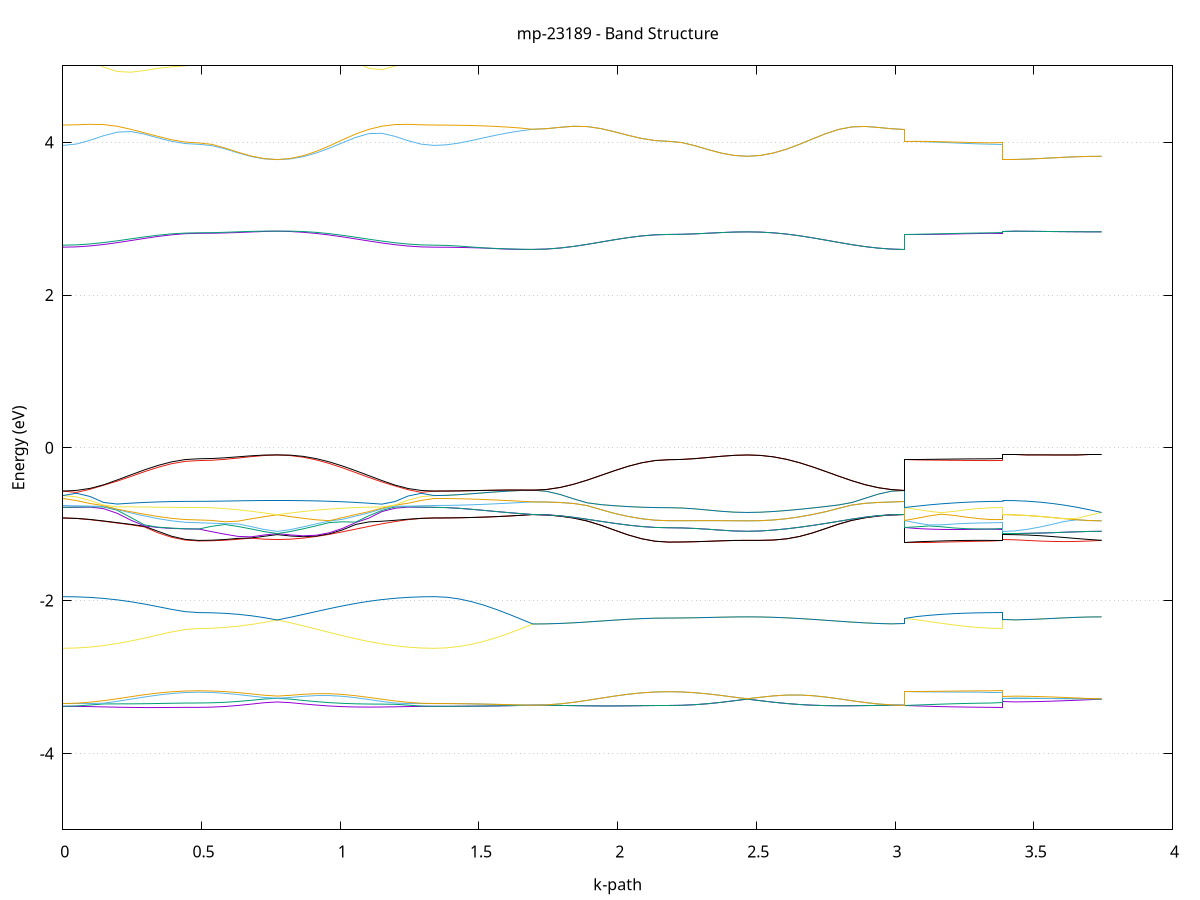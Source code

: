 set title 'mp-23189 - Band Structure'
set xlabel 'k-path'
set ylabel 'Energy (eV)'
set grid y
set yrange [-5:5]
set terminal png size 800,600
set output 'mp-23189_bands_gnuplot.png'
plot '-' using 1:2 with lines notitle, '-' using 1:2 with lines notitle, '-' using 1:2 with lines notitle, '-' using 1:2 with lines notitle, '-' using 1:2 with lines notitle, '-' using 1:2 with lines notitle, '-' using 1:2 with lines notitle, '-' using 1:2 with lines notitle, '-' using 1:2 with lines notitle, '-' using 1:2 with lines notitle, '-' using 1:2 with lines notitle, '-' using 1:2 with lines notitle, '-' using 1:2 with lines notitle, '-' using 1:2 with lines notitle, '-' using 1:2 with lines notitle, '-' using 1:2 with lines notitle, '-' using 1:2 with lines notitle, '-' using 1:2 with lines notitle, '-' using 1:2 with lines notitle, '-' using 1:2 with lines notitle, '-' using 1:2 with lines notitle, '-' using 1:2 with lines notitle, '-' using 1:2 with lines notitle, '-' using 1:2 with lines notitle, '-' using 1:2 with lines notitle, '-' using 1:2 with lines notitle, '-' using 1:2 with lines notitle, '-' using 1:2 with lines notitle, '-' using 1:2 with lines notitle, '-' using 1:2 with lines notitle, '-' using 1:2 with lines notitle, '-' using 1:2 with lines notitle, '-' using 1:2 with lines notitle, '-' using 1:2 with lines notitle, '-' using 1:2 with lines notitle, '-' using 1:2 with lines notitle, '-' using 1:2 with lines notitle, '-' using 1:2 with lines notitle, '-' using 1:2 with lines notitle, '-' using 1:2 with lines notitle, '-' using 1:2 with lines notitle, '-' using 1:2 with lines notitle, '-' using 1:2 with lines notitle, '-' using 1:2 with lines notitle, '-' using 1:2 with lines notitle, '-' using 1:2 with lines notitle, '-' using 1:2 with lines notitle, '-' using 1:2 with lines notitle, '-' using 1:2 with lines notitle, '-' using 1:2 with lines notitle, '-' using 1:2 with lines notitle, '-' using 1:2 with lines notitle, '-' using 1:2 with lines notitle, '-' using 1:2 with lines notitle, '-' using 1:2 with lines notitle, '-' using 1:2 with lines notitle, '-' using 1:2 with lines notitle, '-' using 1:2 with lines notitle, '-' using 1:2 with lines notitle, '-' using 1:2 with lines notitle, '-' using 1:2 with lines notitle, '-' using 1:2 with lines notitle, '-' using 1:2 with lines notitle, '-' using 1:2 with lines notitle
0.000000 -12.697267
0.049006 -12.695867
0.098011 -12.691867
0.147017 -12.685567
0.196022 -12.677267
0.245028 -12.667667
0.294033 -12.657567
0.343039 -12.647767
0.392044 -12.639267
0.441050 -12.633267
0.490055 -12.631067
0.490055 -12.631067
0.537211 -12.630367
0.584366 -12.628567
0.631522 -12.625767
0.678677 -12.622467
0.725833 -12.618867
0.772989 -12.615667
0.772989 -12.615667
0.820144 -12.619367
0.867300 -12.624667
0.914455 -12.631667
0.961611 -12.640167
1.008766 -12.649567
1.055922 -12.659567
1.103078 -12.669467
1.150233 -12.678567
1.197389 -12.686367
1.244544 -12.692267
1.291700 -12.695967
1.338856 -12.697267
1.338856 -12.697267
1.383305 -12.696767
1.427755 -12.695267
1.472204 -12.692767
1.516654 -12.689467
1.561103 -12.685367
1.605553 -12.680767
1.650002 -12.675667
1.694452 -12.670367
1.694452 -12.670367
1.743458 -12.669267
1.792463 -12.665967
1.841469 -12.660867
1.890474 -12.654267
1.939480 -12.646767
1.988485 -12.639167
2.037491 -12.632267
2.086496 -12.626567
2.135502 -12.622967
2.184507 -12.621667
2.184507 -12.621667
2.231663 -12.621267
2.278818 -12.620267
2.325974 -12.618767
2.373129 -12.617167
2.420285 -12.615867
2.467441 -12.615367
2.467441 -12.615367
2.514596 -12.615967
2.561752 -12.618067
2.608907 -12.621767
2.656063 -12.626967
2.703219 -12.633467
2.750374 -12.640667
2.797530 -12.648167
2.844685 -12.655267
2.891841 -12.661467
2.938996 -12.666267
2.986152 -12.669367
3.033308 -12.670367
3.033308 -12.621667
3.077757 -12.623467
3.122207 -12.625167
3.166656 -12.626767
3.211106 -12.628267
3.255555 -12.629367
3.300005 -12.630267
3.344455 -12.630867
3.388904 -12.631067
3.388904 -12.615667
3.433354 -12.615667
3.477803 -12.615667
3.522253 -12.615567
3.566702 -12.615567
3.611152 -12.615467
3.655601 -12.615367
3.700051 -12.615367
3.744501 -12.615367
e
0.000000 -12.643067
0.049006 -12.642267
0.098011 -12.639767
0.147017 -12.635867
0.196022 -12.631067
0.245028 -12.625867
0.294033 -12.620967
0.343039 -12.616967
0.392044 -12.614367
0.441050 -12.613167
0.490055 -12.612867
0.490055 -12.612867
0.537211 -12.612767
0.584366 -12.612567
0.631522 -12.612367
0.678677 -12.612567
0.725833 -12.613567
0.772989 -12.615667
0.772989 -12.615667
0.820144 -12.613367
0.867300 -12.612167
0.914455 -12.612467
0.961611 -12.614367
1.008766 -12.617567
1.055922 -12.621867
1.103078 -12.626867
1.150233 -12.631767
1.197389 -12.636367
1.244544 -12.639967
1.291700 -12.642267
1.338856 -12.643067
1.338856 -12.643067
1.383305 -12.643567
1.427755 -12.645167
1.472204 -12.647767
1.516654 -12.651167
1.561103 -12.655267
1.605553 -12.659967
1.650002 -12.665067
1.694452 -12.670367
1.694452 -12.670367
1.743458 -12.669267
1.792463 -12.665967
1.841469 -12.660867
1.890474 -12.654267
1.939480 -12.646767
1.988485 -12.639167
2.037491 -12.632167
2.086496 -12.626567
2.135502 -12.622967
2.184507 -12.621667
2.184507 -12.621667
2.231663 -12.621267
2.278818 -12.620267
2.325974 -12.618767
2.373129 -12.617167
2.420285 -12.615867
2.467441 -12.615367
2.467441 -12.615367
2.514596 -12.615967
2.561752 -12.618067
2.608907 -12.621767
2.656063 -12.626967
2.703219 -12.633467
2.750374 -12.640667
2.797530 -12.648167
2.844685 -12.655267
2.891841 -12.661467
2.938996 -12.666267
2.986152 -12.669367
3.033308 -12.670367
3.033308 -12.621667
3.077757 -12.619867
3.122207 -12.618267
3.166656 -12.616667
3.211106 -12.615367
3.255555 -12.614267
3.300005 -12.613567
3.344455 -12.613067
3.388904 -12.612867
3.388904 -12.615667
3.433354 -12.615667
3.477803 -12.615667
3.522253 -12.615567
3.566702 -12.615567
3.611152 -12.615467
3.655601 -12.615367
3.700051 -12.615367
3.744501 -12.615367
e
0.000000 -11.608367
0.049006 -11.609867
0.098011 -11.614567
0.147017 -11.621767
0.196022 -11.630967
0.245028 -11.641167
0.294033 -11.651367
0.343039 -11.660667
0.392044 -11.668067
0.441050 -11.672767
0.490055 -11.674467
0.490055 -11.674467
0.537211 -11.674067
0.584366 -11.672967
0.631522 -11.671367
0.678677 -11.669667
0.725833 -11.668567
0.772989 -11.668267
0.772989 -11.668267
0.820144 -11.668067
0.867300 -11.666667
0.914455 -11.663267
0.961611 -11.657567
1.008766 -11.650067
1.055922 -11.642067
1.103078 -11.634767
1.150233 -11.627067
1.197389 -11.619867
1.244544 -11.613867
1.291700 -11.609767
1.338856 -11.608367
1.338856 -11.608367
1.383305 -11.608167
1.427755 -11.607867
1.472204 -11.607267
1.516654 -11.606467
1.561103 -11.605467
1.605553 -11.604367
1.650002 -11.603167
1.694452 -11.601867
1.694452 -11.601867
1.743458 -11.603367
1.792463 -11.607567
1.841469 -11.614367
1.890474 -11.622967
1.939480 -11.632667
1.988485 -11.642467
2.037491 -11.651467
2.086496 -11.658767
2.135502 -11.663467
2.184507 -11.665067
2.184507 -11.665067
2.231663 -11.664567
2.278818 -11.663067
2.325974 -11.660767
2.373129 -11.657567
2.420285 -11.653667
2.467441 -11.650367
2.467441 -11.650367
2.514596 -11.653067
2.561752 -11.654767
2.608907 -11.654067
2.656063 -11.650767
2.703219 -11.645167
2.750374 -11.637767
2.797530 -11.629467
2.844685 -11.620967
2.891841 -11.613267
2.938996 -11.607167
2.986152 -11.603267
3.033308 -11.601867
3.033308 -11.665067
3.077757 -11.666967
3.122207 -11.668767
3.166656 -11.670367
3.211106 -11.671767
3.255555 -11.672967
3.300005 -11.673767
3.344455 -11.674267
3.388904 -11.674467
3.388904 -11.668267
3.433354 -11.667967
3.477803 -11.666967
3.522253 -11.665267
3.566702 -11.663067
3.611152 -11.660367
3.655601 -11.657267
3.700051 -11.653867
3.744501 -11.650367
e
0.000000 -11.608267
0.049006 -11.609067
0.098011 -11.611267
0.147017 -11.614567
0.196022 -11.618567
0.245028 -11.623967
0.294033 -11.633067
0.343039 -11.641567
0.392044 -11.648567
0.441050 -11.653067
0.490055 -11.654667
0.490055 -11.654667
0.537211 -11.654267
0.584366 -11.653067
0.631522 -11.651067
0.678677 -11.648667
0.725833 -11.647467
0.772989 -11.646767
0.772989 -11.646767
0.820144 -11.649567
0.867300 -11.652267
0.914455 -11.653067
0.961611 -11.651467
1.008766 -11.647467
1.055922 -11.640667
1.103078 -11.631567
1.150233 -11.622867
1.197389 -11.615967
1.244544 -11.611467
1.291700 -11.609067
1.338856 -11.608267
1.338856 -11.608267
1.383305 -11.608167
1.427755 -11.607767
1.472204 -11.607167
1.516654 -11.606367
1.561103 -11.605467
1.605553 -11.604267
1.650002 -11.603067
1.694452 -11.601867
1.694452 -11.601867
1.743458 -11.603267
1.792463 -11.607567
1.841469 -11.614367
1.890474 -11.622967
1.939480 -11.632567
1.988485 -11.642467
2.037491 -11.651467
2.086496 -11.658767
2.135502 -11.663467
2.184507 -11.665067
2.184507 -11.665067
2.231663 -11.664567
2.278818 -11.663067
2.325974 -11.660767
2.373129 -11.657567
2.420285 -11.653667
2.467441 -11.650367
2.467441 -11.650367
2.514596 -11.653067
2.561752 -11.654767
2.608907 -11.654067
2.656063 -11.650767
2.703219 -11.645067
2.750374 -11.637767
2.797530 -11.629467
2.844685 -11.620967
2.891841 -11.613267
2.938996 -11.607167
2.986152 -11.603267
3.033308 -11.601867
3.033308 -11.665067
3.077757 -11.663067
3.122207 -11.661167
3.166656 -11.659367
3.211106 -11.657867
3.255555 -11.656467
3.300005 -11.655467
3.344455 -11.654867
3.388904 -11.654667
3.388904 -11.646767
3.433354 -11.646767
3.477803 -11.646867
3.522253 -11.646967
3.566702 -11.647067
3.611152 -11.647167
3.655601 -11.647267
3.700051 -11.647267
3.744501 -11.650367
e
0.000000 -11.595467
0.049006 -11.596767
0.098011 -11.600567
0.147017 -11.606667
0.196022 -11.614567
0.245028 -11.622367
0.294033 -11.626667
0.343039 -11.630167
0.392044 -11.632967
0.441050 -11.634767
0.490055 -11.635367
0.490055 -11.635367
0.537211 -11.636267
0.584366 -11.638667
0.631522 -11.642067
0.678677 -11.645367
0.725833 -11.646467
0.772989 -11.646767
0.772989 -11.646767
0.820144 -11.643867
0.867300 -11.639567
0.914455 -11.634567
0.961611 -11.629267
1.008766 -11.623967
1.055922 -11.618867
1.103078 -11.613967
1.150233 -11.609167
1.197389 -11.604467
1.244544 -11.599967
1.291700 -11.596667
1.338856 -11.595467
1.338856 -11.595467
1.383305 -11.595567
1.427755 -11.595967
1.472204 -11.596567
1.516654 -11.597367
1.561103 -11.598367
1.605553 -11.599467
1.650002 -11.600667
1.694452 -11.601867
1.694452 -11.601867
1.743458 -11.602367
1.792463 -11.603867
1.841469 -11.606067
1.890474 -11.608867
1.939480 -11.611967
1.988485 -11.615067
2.037491 -11.617767
2.086496 -11.619967
2.135502 -11.621367
2.184507 -11.621867
2.184507 -11.621867
2.231663 -11.622967
2.278818 -11.626267
2.325974 -11.631167
2.373129 -11.637167
2.420285 -11.643167
2.467441 -11.647367
2.467441 -11.647367
2.514596 -11.643567
2.561752 -11.638267
2.608907 -11.632867
2.656063 -11.627367
2.703219 -11.622167
2.750374 -11.617267
2.797530 -11.612767
2.844685 -11.609067
2.891841 -11.605967
2.938996 -11.603667
2.986152 -11.602367
3.033308 -11.601867
3.033308 -11.621867
3.077757 -11.624467
3.122207 -11.627067
3.166656 -11.629367
3.211106 -11.631367
3.255555 -11.633067
3.300005 -11.634367
3.344455 -11.635067
3.388904 -11.635367
3.388904 -11.646767
3.433354 -11.646767
3.477803 -11.646867
3.522253 -11.646867
3.566702 -11.647067
3.611152 -11.647167
3.655601 -11.647267
3.700051 -11.647267
3.744501 -11.647367
e
0.000000 -11.595467
0.049006 -11.595667
0.098011 -11.596367
0.147017 -11.597467
0.196022 -11.599167
0.245028 -11.601167
0.294033 -11.603167
0.343039 -11.605167
0.392044 -11.606767
0.441050 -11.607767
0.490055 -11.608167
0.490055 -11.608167
0.537211 -11.609367
0.584366 -11.612767
0.631522 -11.618067
0.678677 -11.624167
0.725833 -11.629867
0.772989 -11.632267
0.772989 -11.632267
0.820144 -11.630367
0.867300 -11.626367
0.914455 -11.621667
0.961611 -11.616867
1.008766 -11.612067
1.055922 -11.607667
1.103078 -11.603767
1.150233 -11.600467
1.197389 -11.598067
1.244544 -11.596467
1.291700 -11.595667
1.338856 -11.595467
1.338856 -11.595467
1.383305 -11.595567
1.427755 -11.595967
1.472204 -11.596467
1.516654 -11.597267
1.561103 -11.598267
1.605553 -11.599367
1.650002 -11.600567
1.694452 -11.601867
1.694452 -11.601867
1.743458 -11.602367
1.792463 -11.603767
1.841469 -11.606067
1.890474 -11.608867
1.939480 -11.611967
1.988485 -11.614967
2.037491 -11.617767
2.086496 -11.619967
2.135502 -11.621367
2.184507 -11.621867
2.184507 -11.621867
2.231663 -11.622967
2.278818 -11.626267
2.325974 -11.631167
2.373129 -11.637067
2.420285 -11.643167
2.467441 -11.647367
2.467441 -11.647367
2.514596 -11.643567
2.561752 -11.638267
2.608907 -11.632867
2.656063 -11.627367
2.703219 -11.622167
2.750374 -11.617267
2.797530 -11.612767
2.844685 -11.608967
2.891841 -11.605967
2.938996 -11.603667
2.986152 -11.602367
3.033308 -11.601867
3.033308 -11.621867
3.077757 -11.619167
3.122207 -11.616567
3.166656 -11.614267
3.211106 -11.612167
3.255555 -11.610467
3.300005 -11.609167
3.344455 -11.608367
3.388904 -11.608167
3.388904 -11.632267
3.433354 -11.632667
3.477803 -11.633667
3.522253 -11.635367
3.566702 -11.637567
3.611152 -11.640367
3.655601 -11.643467
3.700051 -11.646867
3.744501 -11.647367
e
0.000000 -5.869667
0.049006 -5.866767
0.098011 -5.858167
0.147017 -5.844767
0.196022 -5.827467
0.245028 -5.808067
0.294033 -5.788267
0.343039 -5.770067
0.392044 -5.755467
0.441050 -5.745967
0.490055 -5.742667
0.490055 -5.742667
0.537211 -5.741267
0.584366 -5.737367
0.631522 -5.731767
0.678677 -5.725667
0.725833 -5.720667
0.772989 -5.718067
0.772989 -5.718067
0.820144 -5.720967
0.867300 -5.727967
0.914455 -5.739167
0.961611 -5.754067
1.008766 -5.771967
1.055922 -5.791467
1.103078 -5.811367
1.150233 -5.830167
1.197389 -5.846467
1.244544 -5.859067
1.291700 -5.866967
1.338856 -5.869667
1.338856 -5.869667
1.383305 -5.869567
1.427755 -5.869267
1.472204 -5.868767
1.516654 -5.868067
1.561103 -5.867267
1.605553 -5.866167
1.650002 -5.864967
1.694452 -5.863667
1.694452 -5.863667
1.743458 -5.860767
1.792463 -5.852467
1.841469 -5.839267
1.890474 -5.822467
1.939480 -5.803467
1.988485 -5.784167
2.037491 -5.766367
2.086496 -5.752067
2.135502 -5.742667
2.184507 -5.739467
2.184507 -5.739467
2.231663 -5.738167
2.278818 -5.734567
2.325974 -5.729467
2.373129 -5.724067
2.420285 -5.719967
2.467441 -5.718267
2.467441 -5.718267
2.514596 -5.720167
2.561752 -5.726367
2.608907 -5.736867
2.656063 -5.751067
2.703219 -5.768367
2.750374 -5.787367
2.797530 -5.806767
2.844685 -5.825067
2.891841 -5.840967
2.938996 -5.853267
2.986152 -5.860967
3.033308 -5.863667
3.033308 -5.739467
3.077757 -5.740167
3.122207 -5.740767
3.166656 -5.741367
3.211106 -5.741867
3.255555 -5.742167
3.300005 -5.742467
3.344455 -5.742667
3.388904 -5.742667
3.388904 -5.718067
3.433354 -5.718067
3.477803 -5.718167
3.522253 -5.718167
3.566702 -5.718167
3.611152 -5.718267
3.655601 -5.718267
3.700051 -5.718267
3.744501 -5.718267
e
0.000000 -5.855967
0.049006 -5.853167
0.098011 -5.845167
0.147017 -5.832367
0.196022 -5.816167
0.245028 -5.797767
0.294033 -5.778967
0.343039 -5.761767
0.392044 -5.747767
0.441050 -5.738767
0.490055 -5.735567
0.490055 -5.735567
0.537211 -5.734467
0.584366 -5.731167
0.631522 -5.726667
0.678677 -5.722167
0.725833 -5.718867
0.772989 -5.718067
0.772989 -5.718067
0.820144 -5.719067
0.867300 -5.724367
0.914455 -5.733967
0.961611 -5.747467
1.008766 -5.763967
1.055922 -5.782267
1.103078 -5.800967
1.150233 -5.818667
1.197389 -5.834067
1.244544 -5.845867
1.291700 -5.853367
1.338856 -5.855967
1.338856 -5.855967
1.383305 -5.856167
1.427755 -5.856567
1.472204 -5.857367
1.516654 -5.858367
1.561103 -5.859567
1.605553 -5.860867
1.650002 -5.862267
1.694452 -5.863667
1.694452 -5.863667
1.743458 -5.860767
1.792463 -5.852467
1.841469 -5.839267
1.890474 -5.822467
1.939480 -5.803467
1.988485 -5.784167
2.037491 -5.766367
2.086496 -5.751967
2.135502 -5.742667
2.184507 -5.739467
2.184507 -5.739467
2.231663 -5.738167
2.278818 -5.734567
2.325974 -5.729467
2.373129 -5.724067
2.420285 -5.719967
2.467441 -5.718267
2.467441 -5.718267
2.514596 -5.720167
2.561752 -5.726367
2.608907 -5.736767
2.656063 -5.751067
2.703219 -5.768367
2.750374 -5.787367
2.797530 -5.806767
2.844685 -5.825067
2.891841 -5.840967
2.938996 -5.853267
2.986152 -5.860967
3.033308 -5.863667
3.033308 -5.739467
3.077757 -5.738767
3.122207 -5.738067
3.166656 -5.737367
3.211106 -5.736767
3.255555 -5.736267
3.300005 -5.735867
3.344455 -5.735667
3.388904 -5.735567
3.388904 -5.718067
3.433354 -5.718067
3.477803 -5.718167
3.522253 -5.718167
3.566702 -5.718167
3.611152 -5.718267
3.655601 -5.718267
3.700051 -5.718267
3.744501 -5.718267
e
0.000000 -3.383767
0.049006 -3.384767
0.098011 -3.387567
0.147017 -3.391367
0.196022 -3.395267
0.245028 -3.398267
0.294033 -3.399767
0.343039 -3.399867
0.392044 -3.398867
0.441050 -3.397767
0.490055 -3.397267
0.490055 -3.397267
0.537211 -3.394467
0.584366 -3.386167
0.631522 -3.372667
0.678677 -3.355267
0.725833 -3.336767
0.772989 -3.326867
0.772989 -3.326867
0.820144 -3.335967
0.867300 -3.352267
0.914455 -3.367567
0.961611 -3.379667
1.008766 -3.388067
1.055922 -3.392567
1.103078 -3.393867
1.150233 -3.392767
1.197389 -3.390067
1.244544 -3.387067
1.291700 -3.384667
1.338856 -3.383767
1.338856 -3.383767
1.383305 -3.383567
1.427755 -3.382967
1.472204 -3.381867
1.516654 -3.380367
1.561103 -3.378367
1.605553 -3.375867
1.650002 -3.372867
1.694452 -3.369467
1.694452 -3.369467
1.743458 -3.370267
1.792463 -3.372267
1.841469 -3.374867
1.890474 -3.377367
1.939480 -3.378867
1.988485 -3.378967
2.037491 -3.377667
2.086496 -3.375467
2.135502 -3.373567
2.184507 -3.372767
2.184507 -3.372767
2.231663 -3.370167
2.278818 -3.362267
2.325974 -3.349367
2.373129 -3.331767
2.420285 -3.310567
2.467441 -3.289667
2.467441 -3.289667
2.514596 -3.309967
2.561752 -3.330067
2.608907 -3.347067
2.656063 -3.360267
2.703219 -3.369367
2.750374 -3.374767
2.797530 -3.376767
2.844685 -3.376267
2.891841 -3.374367
2.938996 -3.371967
2.986152 -3.370167
3.033308 -3.369467
3.033308 -3.372767
3.077757 -3.378267
3.122207 -3.383267
3.166656 -3.387567
3.211106 -3.391067
3.255555 -3.393767
3.300005 -3.395767
3.344455 -3.396867
3.388904 -3.397267
3.388904 -3.326867
3.433354 -3.326167
3.477803 -3.324067
3.522253 -3.320767
3.566702 -3.316167
3.611152 -3.310567
3.655601 -3.304167
3.700051 -3.297067
3.744501 -3.289667
e
0.000000 -3.383767
0.049006 -3.379267
0.098011 -3.366567
0.147017 -3.352667
0.196022 -3.351867
0.245028 -3.351367
0.294033 -3.349767
0.343039 -3.347067
0.392044 -3.343767
0.441050 -3.341167
0.490055 -3.340167
0.490055 -3.340167
0.537211 -3.337867
0.584366 -3.331167
0.631522 -3.320067
0.678677 -3.305267
0.725833 -3.288567
0.772989 -3.278067
0.772989 -3.278067
0.820144 -3.289767
0.867300 -3.307067
0.914455 -3.322967
0.961611 -3.335767
1.008766 -3.345067
1.055922 -3.350967
1.103078 -3.353967
1.150233 -3.355067
1.197389 -3.357067
1.244544 -3.368267
1.291700 -3.379667
1.338856 -3.383767
1.338856 -3.383767
1.383305 -3.383567
1.427755 -3.382967
1.472204 -3.381867
1.516654 -3.380367
1.561103 -3.378367
1.605553 -3.375867
1.650002 -3.372867
1.694452 -3.369467
1.694452 -3.369467
1.743458 -3.370267
1.792463 -3.372267
1.841469 -3.374867
1.890474 -3.377367
1.939480 -3.378867
1.988485 -3.378967
2.037491 -3.377667
2.086496 -3.375467
2.135502 -3.373567
2.184507 -3.372767
2.184507 -3.372767
2.231663 -3.370167
2.278818 -3.362267
2.325974 -3.349367
2.373129 -3.331767
2.420285 -3.310567
2.467441 -3.289567
2.467441 -3.289567
2.514596 -3.309967
2.561752 -3.330067
2.608907 -3.347067
2.656063 -3.360267
2.703219 -3.369367
2.750374 -3.374667
2.797530 -3.376767
2.844685 -3.376267
2.891841 -3.374367
2.938996 -3.371967
2.986152 -3.370167
3.033308 -3.369467
3.033308 -3.372767
3.077757 -3.366967
3.122207 -3.361167
3.166656 -3.355467
3.211106 -3.350367
3.255555 -3.346167
3.300005 -3.342867
3.344455 -3.340867
3.388904 -3.340167
3.388904 -3.278067
3.433354 -3.278367
3.477803 -3.279167
3.522253 -3.280267
3.566702 -3.281667
3.611152 -3.282967
3.655601 -3.284167
3.700051 -3.284867
3.744501 -3.289567
e
0.000000 -3.347467
0.049006 -3.347767
0.098011 -3.348367
0.147017 -3.342967
0.196022 -3.318767
0.245028 -3.290367
0.294033 -3.262067
0.343039 -3.236667
0.392044 -3.216467
0.441050 -3.203267
0.490055 -3.198667
0.490055 -3.198667
0.537211 -3.202567
0.584366 -3.213467
0.631522 -3.229767
0.678677 -3.249367
0.725833 -3.268367
0.772989 -3.278067
0.772989 -3.278067
0.820144 -3.267867
0.867300 -3.252967
0.914455 -3.243367
0.961611 -3.242967
1.008766 -3.252767
1.055922 -3.270967
1.103078 -3.294767
1.150233 -3.319967
1.197389 -3.341167
1.244544 -3.347767
1.291700 -3.347667
1.338856 -3.347467
1.338856 -3.347467
1.383305 -3.347967
1.427755 -3.349367
1.472204 -3.351667
1.516654 -3.354667
1.561103 -3.358167
1.605553 -3.361967
1.650002 -3.365767
1.694452 -3.369467
1.694452 -3.369467
1.743458 -3.364967
1.792463 -3.351767
1.841469 -3.331267
1.890474 -3.305667
1.939480 -3.277567
1.988485 -3.250067
2.037491 -3.225867
2.086496 -3.207467
2.135502 -3.195967
2.184507 -3.192167
2.184507 -3.192167
2.231663 -3.195667
2.278818 -3.205767
2.325974 -3.221567
2.373129 -3.241567
2.420285 -3.263967
2.467441 -3.285167
2.467441 -3.285167
2.514596 -3.265167
2.561752 -3.247267
2.608907 -3.236667
2.656063 -3.235767
2.703219 -3.244867
2.750374 -3.262467
2.797530 -3.285667
2.844685 -3.310667
2.891841 -3.334167
2.938996 -3.353067
2.986152 -3.365267
3.033308 -3.369467
3.033308 -3.192167
3.077757 -3.193767
3.122207 -3.195167
3.166656 -3.196367
3.211106 -3.197267
3.255555 -3.197967
3.300005 -3.198367
3.344455 -3.198667
3.388904 -3.198667
3.388904 -3.278067
3.433354 -3.278367
3.477803 -3.279167
3.522253 -3.280267
3.566702 -3.281667
3.611152 -3.282967
3.655601 -3.284167
3.700051 -3.284867
3.744501 -3.285167
e
0.000000 -3.347467
0.049006 -3.342967
0.098011 -3.329967
0.147017 -3.309967
0.196022 -3.285067
0.245028 -3.258167
0.294033 -3.232067
0.343039 -3.209767
0.392044 -3.193367
0.441050 -3.183667
0.490055 -3.180567
0.490055 -3.180567
0.537211 -3.183267
0.584366 -3.191167
0.631522 -3.204067
0.678677 -3.220567
0.725833 -3.238567
0.772989 -3.249667
0.772989 -3.249667
0.820144 -3.239767
0.867300 -3.226267
0.914455 -3.218267
0.961611 -3.218767
1.008766 -3.228167
1.055922 -3.245267
1.103078 -3.267267
1.150233 -3.291067
1.197389 -3.313367
1.244544 -3.331467
1.291700 -3.343267
1.338856 -3.347467
1.338856 -3.347467
1.383305 -3.347967
1.427755 -3.349367
1.472204 -3.351667
1.516654 -3.354667
1.561103 -3.358167
1.605553 -3.361967
1.650002 -3.365767
1.694452 -3.369467
1.694452 -3.369467
1.743458 -3.364967
1.792463 -3.351767
1.841469 -3.331267
1.890474 -3.305667
1.939480 -3.277567
1.988485 -3.250067
2.037491 -3.225867
2.086496 -3.207467
2.135502 -3.195967
2.184507 -3.192167
2.184507 -3.192167
2.231663 -3.195667
2.278818 -3.205767
2.325974 -3.221567
2.373129 -3.241567
2.420285 -3.263967
2.467441 -3.285167
2.467441 -3.285167
2.514596 -3.265167
2.561752 -3.247267
2.608907 -3.236667
2.656063 -3.235767
2.703219 -3.244867
2.750374 -3.262467
2.797530 -3.285667
2.844685 -3.310667
2.891841 -3.334167
2.938996 -3.353067
2.986152 -3.365267
3.033308 -3.369467
3.033308 -3.192167
3.077757 -3.190367
3.122207 -3.188367
3.166656 -3.186467
3.211106 -3.184567
3.255555 -3.182967
3.300005 -3.181667
3.344455 -3.180867
3.388904 -3.180567
3.388904 -3.249667
3.433354 -3.250467
3.477803 -3.252767
3.522253 -3.256567
3.566702 -3.261667
3.611152 -3.267767
3.655601 -3.274667
3.700051 -3.282067
3.744501 -3.285167
e
0.000000 -2.624367
0.049006 -2.620267
0.098011 -2.608267
0.147017 -2.588667
0.196022 -2.561967
0.245028 -2.529067
0.294033 -2.491367
0.343039 -2.450767
0.392044 -2.410767
0.441050 -2.378267
0.490055 -2.364767
0.490055 -2.364767
0.537211 -2.361467
0.584366 -2.351467
0.631522 -2.335167
0.678677 -2.313067
0.725833 -2.285567
0.772989 -2.253667
0.772989 -2.253667
0.820144 -2.289967
0.867300 -2.330467
0.914455 -2.373367
0.961611 -2.417067
1.008766 -2.459667
1.055922 -2.499567
1.103078 -2.535567
1.150233 -2.566367
1.197389 -2.591267
1.244544 -2.609467
1.291700 -2.620567
1.338856 -2.624367
1.338856 -2.624367
1.383305 -2.618467
1.427755 -2.601167
1.472204 -2.572867
1.516654 -2.534367
1.561103 -2.486767
1.605553 -2.431667
1.650002 -2.370867
1.694452 -2.306167
1.694452 -2.306167
1.743458 -2.304367
1.792463 -2.298967
1.841469 -2.290467
1.890474 -2.279767
1.939480 -2.267767
1.988485 -2.255667
2.037491 -2.244667
2.086496 -2.235867
2.135502 -2.230167
2.184507 -2.228267
2.184507 -2.228267
2.231663 -2.227267
2.278818 -2.224667
2.325974 -2.220967
2.373129 -2.217067
2.420285 -2.213967
2.467441 -2.212767
2.467441 -2.212767
2.514596 -2.214167
2.561752 -2.218467
2.608907 -2.225467
2.656063 -2.234667
2.703219 -2.245667
2.750374 -2.257567
2.797530 -2.269767
2.844685 -2.281367
2.891841 -2.291567
2.938996 -2.299467
2.986152 -2.304467
3.033308 -2.306167
3.033308 -2.228267
3.077757 -2.250067
3.122207 -2.273367
3.166656 -2.296767
3.211106 -2.318667
3.255555 -2.337667
3.300005 -2.352367
3.344455 -2.361567
3.388904 -2.364767
3.388904 -2.253667
3.433354 -2.252167
3.477803 -2.247767
3.522253 -2.241267
3.566702 -2.233467
3.611152 -2.225667
3.655601 -2.218867
3.700051 -2.214367
3.744501 -2.212767
e
0.000000 -1.948267
0.049006 -1.950767
0.098011 -1.958267
0.147017 -1.971267
0.196022 -1.989967
0.245028 -2.014567
0.294033 -2.044767
0.343039 -2.079167
0.392044 -2.114567
0.441050 -2.144467
0.490055 -2.157067
0.490055 -2.157067
0.537211 -2.159467
0.584366 -2.166767
0.631522 -2.179367
0.678677 -2.197967
0.725833 -2.222767
0.772989 -2.253667
0.772989 -2.253667
0.820144 -2.218367
0.867300 -2.180767
0.914455 -2.142367
0.961611 -2.104667
1.008766 -2.069067
1.055922 -2.036867
1.103078 -2.009167
1.150233 -1.986667
1.197389 -1.969467
1.244544 -1.957567
1.291700 -1.950567
1.338856 -1.948267
1.338856 -1.948267
1.383305 -1.955667
1.427755 -1.977467
1.472204 -2.012367
1.516654 -2.058467
1.561103 -2.113567
1.605553 -2.174967
1.650002 -2.240067
1.694452 -2.306167
1.694452 -2.306167
1.743458 -2.304367
1.792463 -2.298967
1.841469 -2.290467
1.890474 -2.279767
1.939480 -2.267767
1.988485 -2.255567
2.037491 -2.244567
2.086496 -2.235867
2.135502 -2.230167
2.184507 -2.228267
2.184507 -2.228267
2.231663 -2.227267
2.278818 -2.224667
2.325974 -2.220967
2.373129 -2.217067
2.420285 -2.213967
2.467441 -2.212767
2.467441 -2.212767
2.514596 -2.214167
2.561752 -2.218467
2.608907 -2.225467
2.656063 -2.234667
2.703219 -2.245667
2.750374 -2.257567
2.797530 -2.269767
2.844685 -2.281367
2.891841 -2.291567
2.938996 -2.299467
2.986152 -2.304467
3.033308 -2.306167
3.033308 -2.228267
3.077757 -2.208967
3.122207 -2.192867
3.166656 -2.180167
3.211106 -2.170767
3.255555 -2.164267
3.300005 -2.160067
3.344455 -2.157767
3.388904 -2.157067
3.388904 -2.253667
3.433354 -2.252167
3.477803 -2.247767
3.522253 -2.241267
3.566702 -2.233467
3.611152 -2.225667
3.655601 -2.218867
3.700051 -2.214367
3.744501 -2.212767
e
0.000000 -0.918367
0.049006 -0.924467
0.098011 -0.940267
0.147017 -0.961367
0.196022 -0.984367
0.245028 -1.006767
0.294033 -1.035067
0.343039 -1.112067
0.392044 -1.170767
0.441050 -1.207067
0.490055 -1.219067
0.490055 -1.219067
0.537211 -1.216667
0.584366 -1.209567
0.631522 -1.197467
0.678677 -1.181567
0.725833 -1.195767
0.772989 -1.200567
0.772989 -1.200567
0.820144 -1.195767
0.867300 -1.181867
0.914455 -1.160067
0.961611 -1.131867
1.008766 -1.099267
1.055922 -1.064267
1.103078 -1.028867
1.150233 -0.994967
1.197389 -0.964767
1.244544 -0.940367
1.291700 -0.924167
1.338856 -0.918367
1.338856 -0.918367
1.383305 -0.917667
1.427755 -0.915567
1.472204 -0.912067
1.516654 -0.907167
1.561103 -0.900767
1.605553 -0.892967
1.650002 -0.883767
1.694452 -0.873067
1.694452 -0.873067
1.743458 -0.878567
1.792463 -0.894067
1.841469 -0.919367
1.890474 -0.958267
1.939480 -1.012867
1.988485 -1.077167
2.037491 -1.139667
2.086496 -1.190367
2.135502 -1.222867
2.184507 -1.233967
2.184507 -1.233967
2.231663 -1.232767
2.278818 -1.229067
2.325974 -1.223667
2.373129 -1.217467
2.420285 -1.212667
2.467441 -1.211167
2.467441 -1.211167
2.514596 -1.211267
2.561752 -1.207067
2.608907 -1.191467
2.656063 -1.160167
2.703219 -1.113267
2.750374 -1.055867
2.797530 -0.997667
2.844685 -0.949367
2.891841 -0.915567
2.938996 -0.892567
2.986152 -0.878167
3.033308 -0.873067
3.033308 -1.233967
3.077757 -1.236067
3.122207 -1.236067
3.166656 -1.234167
3.211106 -1.230867
3.255555 -1.226767
3.300005 -1.222867
3.344455 -1.220067
3.388904 -1.219067
3.388904 -1.200567
3.433354 -1.204367
3.477803 -1.212467
3.522253 -1.220367
3.566702 -1.225567
3.611152 -1.227267
3.655601 -1.225267
3.700051 -1.219767
3.744501 -1.211167
e
0.000000 -0.918367
0.049006 -0.923467
0.098011 -0.937467
0.147017 -0.957167
0.196022 -0.979467
0.245028 -1.001567
0.294033 -1.026767
0.343039 -1.092267
0.392044 -1.156967
0.441050 -1.198067
0.490055 -1.212267
0.490055 -1.212267
0.537211 -1.209267
0.584366 -1.200267
0.631522 -1.185567
0.678677 -1.180067
0.725833 -1.157667
0.772989 -1.136067
0.772989 -1.136067
0.820144 -1.153967
0.867300 -1.163167
0.914455 -1.154367
0.961611 -1.124667
1.008766 -1.073467
1.055922 -1.003367
1.103078 -0.969567
1.150233 -0.961167
1.197389 -0.948667
1.244544 -0.934567
1.291700 -0.922967
1.338856 -0.918367
1.338856 -0.918367
1.383305 -0.917667
1.427755 -0.915567
1.472204 -0.912067
1.516654 -0.907067
1.561103 -0.900767
1.605553 -0.892967
1.650002 -0.883767
1.694452 -0.873067
1.694452 -0.873067
1.743458 -0.878567
1.792463 -0.894067
1.841469 -0.919367
1.890474 -0.958267
1.939480 -1.012867
1.988485 -1.077067
2.037491 -1.139567
2.086496 -1.190267
2.135502 -1.222867
2.184507 -1.233967
2.184507 -1.233967
2.231663 -1.232667
2.278818 -1.229067
2.325974 -1.223667
2.373129 -1.217467
2.420285 -1.212667
2.467441 -1.211167
2.467441 -1.211167
2.514596 -1.211267
2.561752 -1.207067
2.608907 -1.191367
2.656063 -1.160167
2.703219 -1.113267
2.750374 -1.055867
2.797530 -0.997667
2.844685 -0.949367
2.891841 -0.915567
2.938996 -0.892567
2.986152 -0.878167
3.033308 -0.873067
3.033308 -1.233967
3.077757 -1.229967
3.122207 -1.224667
3.166656 -1.219067
3.211106 -1.214667
3.255555 -1.212167
3.300005 -1.211567
3.344455 -1.211967
3.388904 -1.212267
3.388904 -1.136067
3.433354 -1.137067
3.477803 -1.141567
3.522253 -1.150067
3.566702 -1.161367
3.611152 -1.174267
3.655601 -1.187567
3.700051 -1.200167
3.744501 -1.211167
e
0.000000 -0.778967
0.049006 -0.777867
0.098011 -0.775467
0.147017 -0.796467
0.196022 -0.856767
0.245028 -0.946467
0.294033 -1.021567
0.343039 -1.043067
0.392044 -1.054767
0.441050 -1.061367
0.490055 -1.063167
0.490055 -1.063167
0.537211 -1.097867
0.584366 -1.130767
0.631522 -1.159367
0.678677 -1.165567
0.725833 -1.141267
0.772989 -1.122467
0.772989 -1.122467
0.820144 -1.140067
0.867300 -1.152267
0.914455 -1.143967
0.961611 -1.110967
1.008766 -1.054267
1.055922 -0.977867
1.103078 -0.920667
1.150233 -0.834567
1.197389 -0.791067
1.244544 -0.775767
1.291700 -0.777967
1.338856 -0.778967
1.338856 -0.778967
1.383305 -0.782367
1.427755 -0.791467
1.472204 -0.804267
1.516654 -0.818667
1.561103 -0.833467
1.605553 -0.847667
1.650002 -0.860967
1.694452 -0.873067
1.694452 -0.873067
1.743458 -0.877067
1.792463 -0.889367
1.841469 -0.909867
1.890474 -0.935367
1.939480 -0.962167
1.988485 -0.988267
2.037491 -1.011567
2.086496 -1.030167
2.135502 -1.042167
2.184507 -1.046367
2.184507 -1.046367
2.231663 -1.048667
2.278818 -1.055367
2.325974 -1.065767
2.373129 -1.078067
2.420285 -1.088467
2.467441 -1.092667
2.467441 -1.092667
2.514596 -1.088367
2.561752 -1.076867
2.608907 -1.060267
2.656063 -1.039667
2.703219 -1.015767
2.750374 -0.989267
2.797530 -0.961267
2.844685 -0.933367
2.891841 -0.907567
2.938996 -0.888067
2.986152 -0.876767
3.033308 -0.873067
3.033308 -1.046367
3.077757 -1.056367
3.122207 -1.063667
3.166656 -1.068067
3.211106 -1.069567
3.255555 -1.068667
3.300005 -1.066267
3.344455 -1.063767
3.388904 -1.063167
3.388904 -1.122467
3.433354 -1.121667
3.477803 -1.119467
3.522253 -1.115767
3.566702 -1.110867
3.611152 -1.105067
3.655601 -1.099167
3.700051 -1.094467
3.744501 -1.092667
e
0.000000 -0.778967
0.049006 -0.774467
0.098011 -0.771967
0.147017 -0.773267
0.196022 -0.816067
0.245028 -0.911767
0.294033 -1.008267
0.343039 -1.038367
0.392044 -1.051067
0.441050 -1.059367
0.490055 -1.062567
0.490055 -1.062567
0.537211 -1.027467
0.584366 -1.003467
0.631522 -1.029467
0.678677 -1.061767
0.725833 -1.096367
0.772989 -1.122467
0.772989 -1.122467
0.820144 -1.095767
0.867300 -1.059667
0.914455 -1.020167
0.961611 -0.978467
1.008766 -0.968267
1.055922 -0.972167
1.103078 -0.889467
1.150233 -0.820167
1.197389 -0.774067
1.244544 -0.770567
1.291700 -0.774767
1.338856 -0.778967
1.338856 -0.778967
1.383305 -0.782367
1.427755 -0.791467
1.472204 -0.804267
1.516654 -0.818667
1.561103 -0.833467
1.605553 -0.847667
1.650002 -0.860967
1.694452 -0.873067
1.694452 -0.873067
1.743458 -0.877067
1.792463 -0.889367
1.841469 -0.909867
1.890474 -0.935367
1.939480 -0.962167
1.988485 -0.988267
2.037491 -1.011567
2.086496 -1.030167
2.135502 -1.042167
2.184507 -1.046367
2.184507 -1.046367
2.231663 -1.048667
2.278818 -1.055367
2.325974 -1.065767
2.373129 -1.078067
2.420285 -1.088467
2.467441 -1.092667
2.467441 -1.092667
2.514596 -1.088367
2.561752 -1.076867
2.608907 -1.060267
2.656063 -1.039667
2.703219 -1.015767
2.750374 -0.989267
2.797530 -0.961267
2.844685 -0.933367
2.891841 -0.907567
2.938996 -0.888067
2.986152 -0.876767
3.033308 -0.873067
3.033308 -1.046367
3.077757 -1.034467
3.122207 -1.022267
3.166656 -1.033167
3.211106 -1.048867
3.255555 -1.058367
3.300005 -1.062367
3.344455 -1.063167
3.388904 -1.062567
3.388904 -1.122467
3.433354 -1.121667
3.477803 -1.119467
3.522253 -1.115767
3.566702 -1.110867
3.611152 -1.105067
3.655601 -1.099167
3.700051 -1.094467
3.744501 -1.092667
e
0.000000 -0.754767
0.049006 -0.758967
0.098011 -0.763267
0.147017 -0.766867
0.196022 -0.806567
0.245028 -0.852067
0.294033 -0.891267
0.343039 -0.926767
0.392044 -0.955567
0.441050 -0.974467
0.490055 -0.981067
0.490055 -0.981067
0.537211 -0.986767
0.584366 -0.992867
0.631522 -0.996167
0.678677 -1.031267
0.725833 -1.068767
0.772989 -1.093967
0.772989 -1.093967
0.820144 -1.070467
0.867300 -1.034167
0.914455 -0.994767
0.961611 -0.958167
1.008766 -0.935667
1.055922 -0.893067
1.103078 -0.851367
1.150233 -0.798767
1.197389 -0.763067
1.244544 -0.764167
1.291700 -0.758667
1.338856 -0.754767
1.338856 -0.754767
1.383305 -0.753767
1.427755 -0.750767
1.472204 -0.745967
1.516654 -0.739867
1.561103 -0.732567
1.605553 -0.724667
1.650002 -0.716267
1.694452 -0.707667
1.694452 -0.707667
1.743458 -0.709367
1.792463 -0.715667
1.841469 -0.728367
1.890474 -0.756467
1.939480 -0.808567
1.988485 -0.857967
2.037491 -0.898067
2.086496 -0.928267
2.135502 -0.947367
2.184507 -0.953967
2.184507 -0.953967
2.231663 -0.953867
2.278818 -0.953567
2.325974 -0.953267
2.373129 -0.953467
2.420285 -0.954667
2.467441 -0.955767
2.467441 -0.955767
2.514596 -0.953467
2.561752 -0.944467
2.608907 -0.927567
2.656063 -0.903267
2.703219 -0.872567
2.750374 -0.835567
2.797530 -0.791367
2.844685 -0.748667
2.891841 -0.726667
2.938996 -0.715067
2.986152 -0.709267
3.033308 -0.707667
3.033308 -0.953967
3.077757 -0.983667
3.122207 -1.009567
3.166656 -1.008067
3.211106 -0.997367
3.255555 -0.989367
3.300005 -0.984267
3.344455 -0.981767
3.388904 -0.981067
3.388904 -1.093967
3.433354 -1.086567
3.477803 -1.066167
3.522253 -1.036667
3.566702 -1.001767
3.611152 -0.963567
3.655601 -0.941867
3.700051 -0.951967
3.744501 -0.955767
e
0.000000 -0.662967
0.049006 -0.690267
0.098011 -0.728467
0.147017 -0.756167
0.196022 -0.803167
0.245028 -0.836767
0.294033 -0.868867
0.343039 -0.898467
0.392044 -0.922767
0.441050 -0.938767
0.490055 -0.944367
0.490055 -0.944367
0.537211 -0.950467
0.584366 -0.968267
0.631522 -0.960067
0.678677 -0.929567
0.725833 -0.901567
0.772989 -0.876167
0.772989 -0.876167
0.820144 -0.900067
0.867300 -0.922767
0.914455 -0.942567
0.961611 -0.953967
1.008766 -0.913167
1.055922 -0.873467
1.103078 -0.835567
1.150233 -0.790067
1.197389 -0.750767
1.244544 -0.725467
1.291700 -0.688867
1.338856 -0.662967
1.338856 -0.662967
1.383305 -0.663867
1.427755 -0.666467
1.472204 -0.670767
1.516654 -0.676367
1.561103 -0.683167
1.605553 -0.690867
1.650002 -0.699067
1.694452 -0.707667
1.694452 -0.707667
1.743458 -0.709367
1.792463 -0.715667
1.841469 -0.728367
1.890474 -0.756467
1.939480 -0.808567
1.988485 -0.857867
2.037491 -0.898067
2.086496 -0.928267
2.135502 -0.947367
2.184507 -0.953967
2.184507 -0.953967
2.231663 -0.953867
2.278818 -0.953567
2.325974 -0.953267
2.373129 -0.953467
2.420285 -0.954667
2.467441 -0.955767
2.467441 -0.955767
2.514596 -0.953367
2.561752 -0.944467
2.608907 -0.927567
2.656063 -0.903267
2.703219 -0.872567
2.750374 -0.835567
2.797530 -0.791367
2.844685 -0.748667
2.891841 -0.726667
2.938996 -0.715067
2.986152 -0.709267
3.033308 -0.707667
3.033308 -0.953967
3.077757 -0.922767
3.122207 -0.892167
3.166656 -0.868767
3.211106 -0.884167
3.255555 -0.906767
3.300005 -0.926167
3.344455 -0.939567
3.388904 -0.944367
3.388904 -0.876167
3.433354 -0.878767
3.477803 -0.886367
3.522253 -0.897967
3.566702 -0.912467
3.611152 -0.927767
3.655601 -0.941867
3.700051 -0.951967
3.744501 -0.955767
e
0.000000 -0.625267
0.049006 -0.641667
0.098011 -0.688367
0.147017 -0.749467
0.196022 -0.772267
0.245028 -0.772767
0.294033 -0.774567
0.343039 -0.776867
0.392044 -0.779067
0.441050 -0.780667
0.490055 -0.781267
0.490055 -0.781267
0.537211 -0.784867
0.584366 -0.795167
0.631522 -0.810767
0.678677 -0.830267
0.725833 -0.852467
0.772989 -0.876167
0.772989 -0.876167
0.820144 -0.853467
0.867300 -0.833467
0.914455 -0.816267
0.961611 -0.801867
1.008766 -0.790367
1.055922 -0.781967
1.103078 -0.776567
1.150233 -0.773967
1.197389 -0.750567
1.244544 -0.684467
1.291700 -0.640567
1.338856 -0.625267
1.338856 -0.625267
1.383305 -0.621967
1.427755 -0.613267
1.472204 -0.601367
1.516654 -0.588667
1.561103 -0.576767
1.605553 -0.566767
1.650002 -0.559267
1.694452 -0.554467
1.694452 -0.554467
1.743458 -0.569267
1.792463 -0.610467
1.841469 -0.668167
1.890474 -0.719967
1.939480 -0.743367
1.988485 -0.757967
2.037491 -0.769167
2.086496 -0.777267
2.135502 -0.782167
2.184507 -0.783767
2.184507 -0.783767
2.231663 -0.787867
2.278818 -0.799067
2.325974 -0.814767
2.373129 -0.830667
2.420285 -0.842167
2.467441 -0.846067
2.467441 -0.846067
2.514596 -0.842567
2.561752 -0.833467
2.608907 -0.820467
2.656063 -0.804867
2.703219 -0.787267
2.750374 -0.768167
2.797530 -0.747167
2.844685 -0.715667
2.891841 -0.661067
2.938996 -0.606467
2.986152 -0.568167
3.033308 -0.554467
3.033308 -0.783767
3.077757 -0.806067
3.122207 -0.829867
3.166656 -0.849267
3.211106 -0.832667
3.255555 -0.811367
3.300005 -0.794967
3.344455 -0.784767
3.388904 -0.781267
3.388904 -0.876167
3.433354 -0.878767
3.477803 -0.886367
3.522253 -0.897967
3.566702 -0.912367
3.611152 -0.927767
3.655601 -0.923967
3.700051 -0.884267
3.744501 -0.846067
e
0.000000 -0.625267
0.049006 -0.594367
0.098011 -0.636667
0.147017 -0.714967
0.196022 -0.736067
0.245028 -0.724467
0.294033 -0.715167
0.343039 -0.708367
0.392044 -0.703767
0.441050 -0.701267
0.490055 -0.700367
0.490055 -0.700367
0.537211 -0.699367
0.584366 -0.696867
0.631522 -0.693967
0.678677 -0.691467
0.725833 -0.689867
0.772989 -0.689267
0.772989 -0.689267
0.820144 -0.689867
0.867300 -0.691767
0.914455 -0.694967
0.961611 -0.699767
1.008766 -0.706267
1.055922 -0.714667
1.103078 -0.725067
1.150233 -0.737267
1.197389 -0.703467
1.244544 -0.630967
1.291700 -0.595567
1.338856 -0.625267
1.338856 -0.625267
1.383305 -0.621967
1.427755 -0.613267
1.472204 -0.601367
1.516654 -0.588667
1.561103 -0.576767
1.605553 -0.566767
1.650002 -0.559267
1.694452 -0.554467
1.694452 -0.554467
1.743458 -0.569267
1.792463 -0.610367
1.841469 -0.668167
1.890474 -0.719967
1.939480 -0.743367
1.988485 -0.757967
2.037491 -0.769167
2.086496 -0.777267
2.135502 -0.782167
2.184507 -0.783767
2.184507 -0.783767
2.231663 -0.787867
2.278818 -0.799067
2.325974 -0.814767
2.373129 -0.830667
2.420285 -0.842167
2.467441 -0.846067
2.467441 -0.846067
2.514596 -0.842567
2.561752 -0.833467
2.608907 -0.820467
2.656063 -0.804867
2.703219 -0.787267
2.750374 -0.768167
2.797530 -0.747167
2.844685 -0.715667
2.891841 -0.661067
2.938996 -0.606467
2.986152 -0.568167
3.033308 -0.554467
3.033308 -0.783767
3.077757 -0.764067
3.122207 -0.747167
3.166656 -0.733167
3.211106 -0.721767
3.255555 -0.712767
3.300005 -0.706067
3.344455 -0.701867
3.388904 -0.700367
3.388904 -0.689267
3.433354 -0.691667
3.477803 -0.698867
3.522253 -0.711067
3.566702 -0.728467
3.611152 -0.750967
3.655601 -0.778467
3.700051 -0.810467
3.744501 -0.846067
e
0.000000 -0.566267
0.049006 -0.583767
0.098011 -0.542767
0.147017 -0.489567
0.196022 -0.435967
0.245028 -0.375167
0.294033 -0.312767
0.343039 -0.254967
0.392044 -0.208067
0.441050 -0.177367
0.490055 -0.166767
0.490055 -0.166767
0.537211 -0.162567
0.584366 -0.150767
0.631522 -0.133967
0.678677 -0.115867
0.725833 -0.100667
0.772989 -0.092767
0.772989 -0.092767
0.820144 -0.101667
0.867300 -0.123467
0.914455 -0.158667
0.961611 -0.205867
1.008766 -0.262367
1.055922 -0.324367
1.103078 -0.387167
1.150233 -0.446467
1.197389 -0.498867
1.244544 -0.548267
1.291700 -0.582967
1.338856 -0.566267
1.338856 -0.566267
1.383305 -0.565567
1.427755 -0.563667
1.472204 -0.560767
1.516654 -0.557467
1.561103 -0.554567
1.605553 -0.552567
1.650002 -0.552367
1.694452 -0.554467
1.694452 -0.554467
1.743458 -0.545567
1.792463 -0.519067
1.841469 -0.476767
1.890474 -0.422567
1.939480 -0.361467
1.988485 -0.299367
2.037491 -0.242267
2.086496 -0.196067
2.135502 -0.166067
2.184507 -0.155567
2.184507 -0.155567
2.231663 -0.151767
2.278818 -0.141267
2.325974 -0.126467
2.373129 -0.110767
2.420285 -0.098467
2.467441 -0.093467
2.467441 -0.093467
2.514596 -0.099367
2.561752 -0.118267
2.608907 -0.150667
2.656063 -0.195467
2.703219 -0.249967
2.750374 -0.310367
2.797530 -0.372267
2.844685 -0.431067
2.891841 -0.482267
2.938996 -0.521667
2.986152 -0.546267
3.033308 -0.554467
3.033308 -0.155567
3.077757 -0.157867
3.122207 -0.159967
3.166656 -0.161867
3.211106 -0.163567
3.255555 -0.164967
3.300005 -0.165967
3.344455 -0.166567
3.388904 -0.166767
3.388904 -0.092767
3.433354 -0.092767
3.477803 -0.092867
3.522253 -0.092967
3.566702 -0.093167
3.611152 -0.093267
3.655601 -0.093367
3.700051 -0.093467
3.744501 -0.093467
e
0.000000 -0.566267
0.049006 -0.557267
0.098011 -0.531067
0.147017 -0.484467
0.196022 -0.420667
0.245028 -0.354067
0.294033 -0.289067
0.343039 -0.230567
0.392044 -0.183867
0.441050 -0.153767
0.490055 -0.143267
0.490055 -0.143267
0.537211 -0.139867
0.584366 -0.130667
0.631522 -0.117667
0.678677 -0.104367
0.725833 -0.094767
0.772989 -0.092767
0.772989 -0.092767
0.820144 -0.095667
0.867300 -0.111867
0.914455 -0.141867
0.961611 -0.184967
1.008766 -0.238667
1.055922 -0.299667
1.103078 -0.364067
1.150233 -0.428167
1.197389 -0.487567
1.244544 -0.532567
1.291700 -0.557867
1.338856 -0.566267
1.338856 -0.566267
1.383305 -0.565567
1.427755 -0.563667
1.472204 -0.560767
1.516654 -0.557467
1.561103 -0.554567
1.605553 -0.552567
1.650002 -0.552367
1.694452 -0.554467
1.694452 -0.554467
1.743458 -0.545567
1.792463 -0.519067
1.841469 -0.476767
1.890474 -0.422567
1.939480 -0.361467
1.988485 -0.299367
2.037491 -0.242267
2.086496 -0.196067
2.135502 -0.166067
2.184507 -0.155567
2.184507 -0.155567
2.231663 -0.151767
2.278818 -0.141267
2.325974 -0.126467
2.373129 -0.110767
2.420285 -0.098467
2.467441 -0.093467
2.467441 -0.093467
2.514596 -0.099367
2.561752 -0.118267
2.608907 -0.150667
2.656063 -0.195467
2.703219 -0.249967
2.750374 -0.310367
2.797530 -0.372267
2.844685 -0.431067
2.891841 -0.482267
2.938996 -0.521667
2.986152 -0.546267
3.033308 -0.554467
3.033308 -0.155567
3.077757 -0.153267
3.122207 -0.150967
3.166656 -0.148867
3.211106 -0.146967
3.255555 -0.145367
3.300005 -0.144267
3.344455 -0.143467
3.388904 -0.143267
3.388904 -0.092767
3.433354 -0.092767
3.477803 -0.092867
3.522253 -0.092967
3.566702 -0.093067
3.611152 -0.093267
3.655601 -0.093367
3.700051 -0.093467
3.744501 -0.093467
e
0.000000 2.626533
0.049006 2.630633
0.098011 2.642633
0.147017 2.661533
0.196022 2.685733
0.245028 2.713033
0.294033 2.741033
0.343039 2.767033
0.392044 2.788433
0.441050 2.803033
0.490055 2.808333
0.490055 2.808333
0.537211 2.809433
0.584366 2.812833
0.631522 2.818633
0.678677 2.825633
0.725833 2.832233
0.772989 2.836533
0.772989 2.836533
0.820144 2.831633
0.867300 2.821433
0.914455 2.805933
0.961611 2.785733
1.008766 2.761633
1.055922 2.735033
1.103078 2.707833
1.150233 2.681833
1.197389 2.659133
1.244544 2.641533
1.291700 2.630333
1.338856 2.626533
1.338856 2.626533
1.383305 2.625833
1.427755 2.623533
1.472204 2.620033
1.516654 2.615433
1.561103 2.607533
1.605553 2.600533
1.650002 2.597333
1.694452 2.597433
1.694452 2.597433
1.743458 2.602133
1.792463 2.615633
1.841469 2.636733
1.890474 2.663633
1.939480 2.693633
1.988485 2.724033
2.037491 2.751733
2.086496 2.774033
2.135502 2.788433
2.184507 2.793433
2.184507 2.793433
2.231663 2.795533
2.278818 2.801233
2.325974 2.809433
2.373129 2.817933
2.420285 2.824633
2.467441 2.827233
2.467441 2.827233
2.514596 2.824133
2.561752 2.814433
2.608907 2.798133
2.656063 2.775733
2.703219 2.748833
2.750374 2.719033
2.797530 2.688533
2.844685 2.659433
2.891841 2.634133
2.938996 2.614333
2.986152 2.601733
3.033308 2.597433
3.033308 2.793433
3.077757 2.792833
3.122207 2.793733
3.166656 2.795933
3.211106 2.799033
3.255555 2.802433
3.300005 2.805433
3.344455 2.807633
3.388904 2.808333
3.388904 2.836533
3.433354 2.836133
3.477803 2.834933
3.522253 2.833333
3.566702 2.831433
3.611152 2.829733
3.655601 2.828433
3.700051 2.827533
3.744501 2.827233
e
0.000000 2.652833
0.049006 2.656933
0.098011 2.668633
0.147017 2.686933
0.196022 2.710033
0.245028 2.735433
0.294033 2.760733
0.343039 2.783333
0.392044 2.800733
0.441050 2.811233
0.490055 2.814533
0.490055 2.814533
0.537211 2.816533
0.584366 2.821533
0.631522 2.827833
0.678677 2.833433
0.725833 2.836833
0.772989 2.836533
0.772989 2.836533
0.820144 2.836733
0.867300 2.831433
0.914455 2.820233
0.961611 2.803333
1.008766 2.781733
1.055922 2.757133
1.103078 2.731333
1.150233 2.706533
1.197389 2.684633
1.244544 2.667533
1.291700 2.656633
1.338856 2.652833
1.338856 2.652833
1.383305 2.649733
1.427755 2.641133
1.472204 2.629533
1.516654 2.617633
1.561103 2.610133
1.605553 2.604733
1.650002 2.600233
1.694452 2.597433
1.694452 2.597433
1.743458 2.602133
1.792463 2.615633
1.841469 2.636733
1.890474 2.663633
1.939480 2.693633
1.988485 2.724033
2.037491 2.751733
2.086496 2.774033
2.135502 2.788433
2.184507 2.793433
2.184507 2.793433
2.231663 2.795533
2.278818 2.801233
2.325974 2.809433
2.373129 2.817933
2.420285 2.824633
2.467441 2.827233
2.467441 2.827233
2.514596 2.824133
2.561752 2.814433
2.608907 2.798133
2.656063 2.775733
2.703219 2.748833
2.750374 2.719033
2.797530 2.688533
2.844685 2.659433
2.891841 2.634133
2.938996 2.614333
2.986152 2.601733
3.033308 2.597433
3.033308 2.793433
3.077757 2.795333
3.122207 2.798433
3.166656 2.802033
3.211106 2.805833
3.255555 2.809333
3.300005 2.812133
3.344455 2.813933
3.388904 2.814533
3.388904 2.836533
3.433354 2.836133
3.477803 2.834933
3.522253 2.833333
3.566702 2.831433
3.611152 2.829733
3.655601 2.828433
3.700051 2.827533
3.744501 2.827233
e
0.000000 3.958633
0.049006 3.976733
0.098011 4.025133
0.147017 4.085833
0.196022 4.132233
0.245028 4.140633
0.294033 4.107433
0.343039 4.057233
0.392044 4.012933
0.441050 3.983333
0.490055 3.972933
0.490055 3.972933
0.537211 3.956533
0.584366 3.914333
0.631522 3.861833
0.678677 3.814233
0.725833 3.782733
0.772989 3.773333
0.772989 3.773333
0.820144 3.782033
0.867300 3.812033
0.914455 3.860833
0.961611 3.923833
1.008766 3.994733
1.055922 4.063533
1.103078 4.112733
1.150233 4.117633
1.197389 4.077433
1.244544 4.020633
1.291700 3.975433
1.338856 3.958633
1.338856 3.958633
1.383305 3.966733
1.427755 3.989233
1.472204 4.021333
1.516654 4.057333
1.561103 4.092433
1.605553 4.123533
1.650002 4.149433
1.694452 4.170133
1.694452 4.170133
1.743458 4.177933
1.792463 4.195733
1.841469 4.209333
1.890474 4.205233
1.939480 4.179233
1.988485 4.137633
2.037491 4.091133
2.086496 4.049933
2.135502 4.021933
2.184507 4.012033
2.184507 4.012033
2.231663 3.996033
2.278818 3.954933
2.325974 3.904233
2.373129 3.858433
2.420285 3.827333
2.467441 3.816433
2.467441 3.816433
2.514596 3.827433
2.561752 3.859633
2.608907 3.910033
2.656063 3.973933
2.703219 4.044633
2.750374 4.113233
2.797530 4.168733
2.844685 4.201233
2.891841 4.207133
2.938996 4.194133
2.986152 4.177433
3.033308 4.170133
3.033308 4.012033
3.077757 4.009833
3.122207 4.005433
3.166656 3.999233
3.211106 3.992033
3.255555 3.984833
3.300005 3.978633
3.344455 3.974433
3.388904 3.972933
3.388904 3.773333
3.433354 3.775033
3.477803 3.780033
3.522253 3.787233
3.566702 3.795633
3.611152 3.803733
3.655601 3.810533
3.700051 3.814933
3.744501 3.816433
e
0.000000 4.225233
0.049006 4.229033
0.098011 4.235133
0.147017 4.231633
0.196022 4.209433
0.245028 4.169733
0.294033 4.124333
0.343039 4.077133
0.392044 4.033133
0.441050 4.002433
0.490055 3.991533
0.490055 3.991533
0.537211 3.972633
0.584366 3.925633
0.631522 3.869633
0.678677 3.820333
0.725833 3.786633
0.772989 3.773333
0.772989 3.773333
0.820144 3.787633
0.867300 3.824733
0.914455 3.881633
0.961611 3.953333
1.008766 4.032433
1.055922 4.108133
1.103078 4.168733
1.150233 4.210333
1.197389 4.231933
1.244544 4.234733
1.291700 4.228733
1.338856 4.225233
1.338856 4.225233
1.383305 4.224533
1.427755 4.222633
1.472204 4.219233
1.516654 4.214333
1.561103 4.207433
1.605553 4.198333
1.650002 4.186133
1.694452 4.170133
1.694452 4.170133
1.743458 4.177933
1.792463 4.195733
1.841469 4.209333
1.890474 4.205233
1.939480 4.179233
1.988485 4.137633
2.037491 4.091133
2.086496 4.049933
2.135502 4.021933
2.184507 4.012033
2.184507 4.012033
2.231663 3.996033
2.278818 3.954933
2.325974 3.904233
2.373129 3.858433
2.420285 3.827333
2.467441 3.816433
2.467441 3.816433
2.514596 3.827433
2.561752 3.859633
2.608907 3.910033
2.656063 3.973933
2.703219 4.044633
2.750374 4.113233
2.797530 4.168733
2.844685 4.201233
2.891841 4.207133
2.938996 4.194133
2.986152 4.177433
3.033308 4.170133
3.033308 4.012033
3.077757 4.012133
3.122207 4.010233
3.166656 4.006933
3.211106 4.002833
3.255555 3.998533
3.300005 3.994833
3.344455 3.992433
3.388904 3.991533
3.388904 3.773333
3.433354 3.775033
3.477803 3.780033
3.522253 3.787233
3.566702 3.795633
3.611152 3.803733
3.655601 3.810533
3.700051 3.814933
3.744501 3.816433
e
0.000000 5.233133
0.049006 5.177233
0.098011 5.075033
0.147017 4.983133
0.196022 4.927033
0.245028 4.916933
0.294033 4.938733
0.343039 4.966933
0.392044 4.987633
0.441050 4.999533
0.490055 5.003833
0.490055 5.003833
0.537211 5.033233
0.584366 5.111433
0.631522 5.216933
0.678677 5.327233
0.725833 5.419133
0.772989 5.462333
0.772989 5.462333
0.820144 5.429533
0.867300 5.394933
0.914455 5.366833
0.961611 5.281033
1.008766 5.162133
1.055922 5.047933
1.103078 4.968233
1.150233 4.949833
1.197389 4.995633
1.244544 5.083133
1.291700 5.180733
1.338856 5.233133
1.338856 5.233133
1.383305 5.249233
1.427755 5.297833
1.472204 5.379433
1.516654 5.473333
1.561103 5.490633
1.605553 5.507833
1.650002 5.522533
1.694452 5.533333
1.694452 5.533333
1.743458 5.519133
1.792463 5.485033
1.841469 5.443933
1.890474 5.400133
1.939480 5.353133
1.988485 5.303833
2.037491 5.256533
2.086496 5.216933
2.135502 5.190633
2.184507 5.181433
2.184507 5.181433
2.231663 5.206833
2.278818 5.275733
2.325974 5.371633
2.373129 5.477933
2.420285 5.580733
2.467441 5.649033
2.467441 5.649033
2.514596 5.602033
2.561752 5.560633
2.608907 5.541733
2.656063 5.540533
2.703219 5.548733
2.750374 5.558133
2.797530 5.547933
2.844685 5.495533
2.891841 5.479133
2.938996 5.494133
2.986152 5.520533
3.033308 5.533333
3.033308 5.181433
3.077757 5.175333
3.122207 5.157133
3.166656 5.128133
3.211106 5.093233
3.255555 5.058433
3.300005 5.029433
3.344455 5.010433
3.388904 5.003833
3.388904 5.462333
3.433354 5.465833
3.477803 5.476133
3.522253 5.493233
3.566702 5.516533
3.611152 5.545233
3.655601 5.578033
3.700051 5.613233
3.744501 5.649033
e
0.000000 5.434933
0.049006 5.431333
0.098011 5.422433
0.147017 5.403533
0.196022 5.367633
0.245028 5.317133
0.294033 5.258933
0.343039 5.200633
0.392044 5.150033
0.441050 5.114433
0.490055 5.101233
0.490055 5.101233
0.537211 5.125433
0.584366 5.190433
0.631522 5.279633
0.678677 5.376233
0.725833 5.465833
0.772989 5.527333
0.772989 5.527333
0.820144 5.509133
0.867300 5.476433
0.914455 5.421133
0.961611 5.409133
1.008766 5.425733
1.055922 5.446133
1.103078 5.460233
1.150233 5.462433
1.197389 5.445833
1.244544 5.430533
1.291700 5.431933
1.338856 5.434933
1.338856 5.434933
1.383305 5.437533
1.427755 5.445333
1.472204 5.457633
1.516654 5.473333
1.561103 5.490733
1.605553 5.507833
1.650002 5.522533
1.694452 5.533333
1.694452 5.533333
1.743458 5.519133
1.792463 5.485033
1.841469 5.443933
1.890474 5.400133
1.939480 5.353133
1.988485 5.303833
2.037491 5.256533
2.086496 5.216933
2.135502 5.190633
2.184507 5.181433
2.184507 5.181433
2.231663 5.206833
2.278818 5.275733
2.325974 5.371633
2.373129 5.477933
2.420285 5.580733
2.467441 5.649033
2.467441 5.649033
2.514596 5.602033
2.561752 5.560633
2.608907 5.541733
2.656063 5.540533
2.703219 5.548733
2.750374 5.558133
2.797530 5.547933
2.844685 5.495533
2.891841 5.479133
2.938996 5.494133
2.986152 5.520533
3.033308 5.533333
3.033308 5.181433
3.077757 5.177033
3.122207 5.165733
3.166656 5.150933
3.211106 5.135533
3.255555 5.121533
3.300005 5.110533
3.344455 5.103633
3.388904 5.101233
3.388904 5.527333
3.433354 5.532033
3.477803 5.546133
3.522253 5.568833
3.566702 5.598733
3.611152 5.633533
3.655601 5.668533
3.700051 5.683933
3.744501 5.649033
e
0.000000 5.434933
0.049006 5.438533
0.098011 5.450433
0.147017 5.471633
0.196022 5.504433
0.245028 5.554133
0.294033 5.628133
0.343039 5.731033
0.392044 5.859033
0.441050 5.998933
0.490055 6.096333
0.490055 6.096333
0.537211 6.050233
0.584366 5.947933
0.631522 5.826933
0.678677 5.706433
0.725833 5.600033
0.772989 5.527333
0.772989 5.527333
0.820144 5.547133
0.867300 5.541233
0.914455 5.533333
0.961611 5.533533
1.008766 5.538233
1.055922 5.542033
1.103078 5.542433
1.150233 5.497433
1.197389 5.459033
1.244544 5.446933
1.291700 5.438133
1.338856 5.434933
1.338856 5.434933
1.383305 5.437633
1.427755 5.445433
1.472204 5.457633
1.516654 5.494333
1.561103 5.540033
1.605553 5.541233
1.650002 5.539433
1.694452 5.533333
1.694452 5.533333
1.743458 5.536733
1.792463 5.551433
1.841469 5.590133
1.890474 5.666233
1.939480 5.781233
1.988485 5.920033
2.037491 6.057233
2.086496 6.157733
2.135502 6.183233
2.184507 6.182833
2.184507 6.182833
2.231663 6.176233
2.278818 6.135633
2.325974 6.021233
2.373129 5.893933
2.420285 5.779033
2.467441 5.707433
2.467441 5.707433
2.514596 5.755733
2.561752 5.795033
2.608907 5.799633
2.656063 5.767733
2.703219 5.705033
2.750374 5.625133
2.797530 5.563033
2.844685 5.560433
2.891841 5.552733
2.938996 5.543433
2.986152 5.536033
3.033308 5.533333
3.033308 6.182833
3.077757 6.127533
3.122207 6.097833
3.166656 6.096533
3.211106 6.118033
3.255555 6.135833
3.300005 6.113933
3.344455 6.100733
3.388904 6.096333
3.388904 5.527333
3.433354 5.532033
3.477803 5.546133
3.522253 5.568833
3.566702 5.598733
3.611152 5.633533
3.655601 5.668533
3.700051 5.696433
3.744501 5.707433
e
0.000000 5.528333
0.049006 5.530333
0.098011 5.541833
0.147017 5.581633
0.196022 5.667033
0.245028 5.792833
0.294033 5.938733
0.343039 6.079233
0.392044 6.187833
0.441050 6.231133
0.490055 6.199633
0.490055 6.199633
0.537211 6.180233
0.584366 6.117833
0.631522 6.028933
0.678677 5.936533
0.725833 5.863233
0.772989 5.834633
0.772989 5.834633
0.820144 5.856533
0.867300 5.888833
0.914455 5.891833
0.961611 5.851433
1.008766 5.773633
1.055922 5.675333
1.103078 5.576933
1.150233 5.540933
1.197389 5.537533
1.244544 5.533533
1.291700 5.529833
1.338856 5.528333
1.338856 5.528333
1.383305 5.529033
1.427755 5.530933
1.472204 5.533833
1.516654 5.537233
1.561103 5.540133
1.605553 5.541333
1.650002 5.539433
1.694452 5.533333
1.694452 5.533333
1.743458 5.536733
1.792463 5.551433
1.841469 5.590133
1.890474 5.666233
1.939480 5.781233
1.988485 5.920033
2.037491 6.057233
2.086496 6.157733
2.135502 6.183233
2.184507 6.182833
2.184507 6.182833
2.231663 6.176233
2.278818 6.135633
2.325974 6.021233
2.373129 5.893933
2.420285 5.779033
2.467441 5.707433
2.467441 5.707433
2.514596 5.755733
2.561752 5.795033
2.608907 5.799633
2.656063 5.767733
2.703219 5.705033
2.750374 5.625133
2.797530 5.563033
2.844685 5.560433
2.891841 5.552733
2.938996 5.543433
2.986152 5.536033
3.033308 5.533333
3.033308 6.182833
3.077757 6.242233
3.122207 6.235633
3.166656 6.200933
3.211106 6.165633
3.255555 6.150433
3.300005 6.178833
3.344455 6.194833
3.388904 6.199633
3.388904 5.834633
3.433354 5.830533
3.477803 5.818633
3.522253 5.799933
3.566702 5.775933
3.611152 5.748033
3.655601 5.717133
3.700051 5.696433
3.744501 5.707433
e
0.000000 5.528333
0.049006 5.589233
0.098011 5.708533
0.147017 5.838733
0.196022 5.967833
0.245028 6.091633
0.294033 6.206233
0.343039 6.306333
0.392044 6.385033
0.441050 6.433633
0.490055 6.441433
0.490055 6.441433
0.537211 6.458733
0.584366 6.488133
0.631522 6.514733
0.678677 6.542933
0.725833 6.574633
0.772989 6.611133
0.772989 6.611133
0.820144 6.560633
0.867300 6.502333
0.914455 6.443633
0.961611 6.377933
1.008766 6.296333
1.055922 6.196633
1.103078 6.081933
1.150233 5.957533
1.197389 5.828433
1.244544 5.700433
1.291700 5.585633
1.338856 5.528333
1.338856 5.528333
1.383305 5.529033
1.427755 5.530933
1.472204 5.533833
1.516654 5.537233
1.561103 5.641033
1.605553 5.816433
1.650002 6.015433
1.694452 6.230433
1.694452 6.230433
1.743458 6.250933
1.792463 6.300033
1.841469 6.350233
1.890474 6.371033
1.939480 6.348933
1.988485 6.307133
2.037491 6.269633
2.086496 6.256133
2.135502 6.289133
2.184507 6.310033
2.184507 6.310033
2.231663 6.269133
2.278818 6.195233
2.325974 6.167233
2.373129 6.150733
2.420285 6.139133
2.467441 6.134733
2.467441 6.134733
2.514596 6.140033
2.561752 6.157033
2.608907 6.185533
2.656063 6.223233
2.703219 6.267633
2.750374 6.315733
2.797530 6.358633
2.844685 6.374033
2.891841 6.346733
2.938996 6.296133
2.986152 6.249533
3.033308 6.230433
3.033308 6.310033
3.077757 6.301233
3.122207 6.326733
3.166656 6.330033
3.211106 6.336733
3.255555 6.353533
3.300005 6.385433
3.344455 6.423333
3.388904 6.441433
3.388904 6.611133
3.433354 6.587033
3.477803 6.524533
3.522253 6.442333
3.566702 6.355033
3.611152 6.272333
3.655601 6.202133
3.700051 6.152833
3.744501 6.134733
e
0.000000 6.863033
0.049006 6.886733
0.098011 6.950333
0.147017 7.031233
0.196022 6.946133
0.245028 6.855733
0.294033 6.784633
0.343039 6.731833
0.392044 6.646933
0.441050 6.514933
0.490055 6.476233
0.490055 6.476233
0.537211 6.488533
0.584366 6.526833
0.631522 6.576533
0.678677 6.617233
0.725833 6.632933
0.772989 6.611133
0.772989 6.611133
0.820144 6.655433
0.867300 6.676633
0.914455 6.689533
0.961611 6.713433
1.008766 6.751033
1.055922 6.804433
1.103078 6.875133
1.150233 6.963833
1.197389 7.024833
1.244544 6.944833
1.291700 6.885033
1.338856 6.863033
1.338856 6.863033
1.383305 6.862533
1.427755 6.860733
1.472204 6.854933
1.516654 6.836633
1.561103 6.779833
1.605553 6.646733
1.650002 6.449133
1.694452 6.230433
1.694452 6.230433
1.743458 6.250933
1.792463 6.300033
1.841469 6.350233
1.890474 6.371033
1.939480 6.348933
1.988485 6.307133
2.037491 6.269733
2.086496 6.256133
2.135502 6.289133
2.184507 6.310033
2.184507 6.310033
2.231663 6.269133
2.278818 6.195233
2.325974 6.167333
2.373129 6.150733
2.420285 6.139133
2.467441 6.134733
2.467441 6.134733
2.514596 6.140033
2.561752 6.157033
2.608907 6.185533
2.656063 6.223333
2.703219 6.267633
2.750374 6.315733
2.797530 6.358733
2.844685 6.374033
2.891841 6.346733
2.938996 6.296133
2.986152 6.249533
3.033308 6.230433
3.033308 6.310033
3.077757 6.321433
3.122207 6.347233
3.166656 6.397533
3.211106 6.430133
3.255555 6.451133
3.300005 6.465133
3.344455 6.473433
3.388904 6.476233
3.388904 6.611133
3.433354 6.587033
3.477803 6.524533
3.522253 6.442333
3.566702 6.355033
3.611152 6.272333
3.655601 6.202133
3.700051 6.152933
3.744501 6.134733
e
0.000000 7.435033
0.049006 7.326333
0.098011 7.183933
0.147017 7.055833
0.196022 7.089133
0.245028 7.070433
0.294033 6.963933
0.343039 6.810233
0.392044 6.695933
0.441050 6.675433
0.490055 6.668733
0.490055 6.668733
0.537211 6.668933
0.584366 6.669533
0.631522 6.670233
0.678677 6.670733
0.725833 6.670633
0.772989 6.670333
0.772989 6.670333
0.820144 6.671433
0.867300 6.712733
0.914455 6.788433
0.961611 6.882233
1.008766 6.984333
1.055922 7.075233
1.103078 7.122133
1.150233 7.097433
1.197389 7.070633
1.244544 7.194733
1.291700 7.331833
1.338856 7.435033
1.338856 7.435033
1.383305 7.396733
1.427755 7.303233
1.472204 7.190433
1.516654 7.082533
1.561103 6.993433
1.605553 6.931533
1.650002 6.902133
1.694452 6.908233
1.694452 6.908233
1.743458 6.855533
1.792463 6.759633
1.841469 6.671633
1.890474 6.616033
1.939480 6.599933
1.988485 6.599933
2.037491 6.598633
2.086496 6.594033
2.135502 6.589233
2.184507 6.587233
2.184507 6.587233
2.231663 6.599633
2.278818 6.619733
2.325974 6.632833
2.373129 6.638433
2.420285 6.639733
2.467441 6.639733
2.467441 6.639733
2.514596 6.639933
2.561752 6.639933
2.608907 6.638433
2.656063 6.633933
2.703219 6.625733
2.750374 6.614333
2.797530 6.605933
2.844685 6.622033
2.891841 6.680133
2.938996 6.766833
2.986152 6.858833
3.033308 6.908233
3.033308 6.587233
3.077757 6.595933
3.122207 6.610333
3.166656 6.624033
3.211106 6.636533
3.255555 6.648533
3.300005 6.659133
3.344455 6.666333
3.388904 6.668733
3.388904 6.670333
3.433354 6.651233
3.477803 6.610333
3.522253 6.570833
3.566702 6.544433
3.611152 6.536233
3.655601 6.548733
3.700051 6.583133
3.744501 6.639733
e
0.000000 7.435033
0.049006 7.448033
0.098011 7.486533
0.147017 7.547833
0.196022 7.539633
0.245028 7.477833
0.294033 7.359733
0.343039 7.245433
0.392044 7.166333
0.441050 7.120033
0.490055 7.104833
0.490055 7.104833
0.537211 7.113633
0.584366 7.130233
0.631522 7.129033
0.678677 7.094033
0.725833 7.047833
0.772989 7.028033
0.772989 7.028033
0.820144 7.045633
0.867300 7.089133
0.914455 7.149533
0.961611 7.225533
1.008766 7.320333
1.055922 7.393533
1.103078 7.447233
1.150233 7.500233
1.197389 7.515833
1.244544 7.479833
1.291700 7.446933
1.338856 7.435033
1.338856 7.435033
1.383305 7.396733
1.427755 7.303233
1.472204 7.190433
1.516654 7.082533
1.561103 6.993433
1.605553 6.931533
1.650002 6.902133
1.694452 6.908233
1.694452 6.908233
1.743458 6.855533
1.792463 6.759633
1.841469 6.671633
1.890474 6.616033
1.939480 6.599933
1.988485 6.599933
2.037491 6.598633
2.086496 6.594033
2.135502 6.589233
2.184507 6.587233
2.184507 6.587233
2.231663 6.599633
2.278818 6.619733
2.325974 6.632833
2.373129 6.638433
2.420285 6.639733
2.467441 6.639733
2.467441 6.639733
2.514596 6.639933
2.561752 6.639933
2.608907 6.638433
2.656063 6.633933
2.703219 6.625733
2.750374 6.614333
2.797530 6.605933
2.844685 6.622033
2.891841 6.680133
2.938996 6.766833
2.986152 6.858833
3.033308 6.908233
3.033308 6.587233
3.077757 6.597733
3.122207 6.646033
3.166656 6.744633
3.211106 6.885033
3.255555 7.047833
3.300005 7.207133
3.344455 7.135433
3.388904 7.104833
3.388904 7.028033
3.433354 7.047333
3.477803 7.077333
3.522253 7.069933
3.566702 7.008433
3.611152 6.913833
3.655601 6.811433
3.700051 6.717233
3.744501 6.639733
e
0.000000 7.575733
0.049006 7.692133
0.098011 7.684233
0.147017 7.615133
0.196022 7.634733
0.245028 7.506333
0.294033 7.428633
0.343039 7.396233
0.392044 7.383033
0.441050 7.390633
0.490055 7.408733
0.490055 7.408733
0.537211 7.400533
0.584366 7.375533
0.631522 7.340233
0.678677 7.309133
0.725833 7.293533
0.772989 7.299933
0.772989 7.299933
0.820144 7.286233
0.867300 7.283333
0.914455 7.292533
0.961611 7.314333
1.008766 7.348333
1.055922 7.436233
1.103078 7.565033
1.150233 7.667533
1.197389 7.656533
1.244544 7.698233
1.291700 7.687233
1.338856 7.575733
1.338856 7.575733
1.383305 7.585733
1.427755 7.574833
1.472204 7.419133
1.516654 7.268133
1.561103 7.134833
1.605553 7.027133
1.650002 6.950433
1.694452 6.908233
1.694452 6.908233
1.743458 6.915533
1.792463 6.936533
1.841469 6.969233
1.890474 7.011733
1.939480 7.062733
1.988485 7.119233
2.037491 7.175333
2.086496 7.223133
2.135502 7.254533
2.184507 7.265433
2.184507 7.265433
2.231663 7.286233
2.278818 7.341133
2.325974 7.411933
2.373129 7.478933
2.420285 7.526633
2.467441 7.544333
2.467441 7.544333
2.514596 7.525033
2.561752 7.468433
2.608907 7.385033
2.656063 7.290733
2.703219 7.200033
2.750374 7.121233
2.797530 7.056733
2.844685 7.005533
2.891841 6.965033
2.938996 6.934433
2.986152 6.914933
3.033308 6.908233
3.033308 7.265433
3.077757 7.242533
3.122207 7.241233
3.166656 7.257733
3.211106 7.277233
3.255555 7.268733
3.300005 7.211833
3.344455 7.346833
3.388904 7.408733
3.388904 7.299933
3.433354 7.318333
3.477803 7.363233
3.522253 7.415833
3.566702 7.463233
3.611152 7.499933
3.655601 7.525133
3.700051 7.539633
3.744501 7.544333
e
0.000000 7.694833
0.049006 7.697433
0.098011 7.700533
0.147017 7.691433
0.196022 7.646433
0.245028 7.619833
0.294033 7.551833
0.343039 7.498033
0.392044 7.459933
0.441050 7.437533
0.490055 7.430233
0.490055 7.430233
0.537211 7.431233
0.584366 7.407333
0.631522 7.379433
0.678677 7.350033
0.725833 7.322333
0.772989 7.299933
0.772989 7.299933
0.820144 7.330733
0.867300 7.385233
0.914455 7.459833
0.961611 7.548933
1.008766 7.644033
1.055922 7.627033
1.103078 7.631833
1.150233 7.682633
1.197389 7.693933
1.244544 7.700533
1.291700 7.697233
1.338856 7.694833
1.338856 7.694833
1.383305 7.675533
1.427755 7.574833
1.472204 7.419233
1.516654 7.268133
1.561103 7.134833
1.605553 7.027133
1.650002 6.950433
1.694452 6.908233
1.694452 6.908233
1.743458 6.915533
1.792463 6.936533
1.841469 6.969233
1.890474 7.011833
1.939480 7.062733
1.988485 7.119233
2.037491 7.175333
2.086496 7.223133
2.135502 7.254533
2.184507 7.265433
2.184507 7.265433
2.231663 7.286233
2.278818 7.341133
2.325974 7.412033
2.373129 7.478933
2.420285 7.526633
2.467441 7.544333
2.467441 7.544333
2.514596 7.525033
2.561752 7.468433
2.608907 7.385033
2.656063 7.290833
2.703219 7.200033
2.750374 7.121233
2.797530 7.056733
2.844685 7.005533
2.891841 6.965033
2.938996 6.934433
2.986152 6.914933
3.033308 6.908233
3.033308 7.265433
3.077757 7.303233
3.122207 7.343633
3.166656 7.376833
3.211106 7.400733
3.255555 7.417633
3.300005 7.429433
3.344455 7.435233
3.388904 7.430233
3.388904 7.299933
3.433354 7.318333
3.477803 7.363233
3.522253 7.415833
3.566702 7.463233
3.611152 7.499933
3.655601 7.525133
3.700051 7.539633
3.744501 7.544333
e
0.000000 7.766333
0.049006 7.746733
0.098011 7.809733
0.147017 7.858133
0.196022 7.708733
0.245028 7.717633
0.294033 7.716433
0.343039 7.637233
0.392044 7.552933
0.441050 7.481833
0.490055 7.441733
0.490055 7.441733
0.537211 7.458933
0.584366 7.538933
0.631522 7.654233
0.678677 7.784233
0.725833 7.908833
0.772989 7.971633
0.772989 7.971633
0.820144 7.921233
0.867300 7.835133
0.914455 7.755533
0.961611 7.692433
1.008766 7.649333
1.055922 7.720933
1.103078 7.733633
1.150233 7.697633
1.197389 7.843133
1.244544 7.795133
1.291700 7.746433
1.338856 7.766333
1.338856 7.766333
1.383305 7.708333
1.427755 7.614833
1.472204 7.550733
1.516654 7.469333
1.561103 7.286033
1.605553 7.185433
1.650002 7.167633
1.694452 7.194433
1.694452 7.194433
1.743458 7.256233
1.792463 7.380933
1.841469 7.522333
1.890474 7.664133
1.939480 7.776033
1.988485 7.784533
2.037491 7.750833
2.086496 7.728633
2.135502 7.721833
2.184507 7.721433
2.184507 7.721433
2.231663 7.744333
2.278818 7.812333
2.325974 7.924733
2.373129 8.079333
2.420285 8.261333
2.467441 8.379933
2.467441 8.379933
2.514596 8.310533
2.561752 8.204533
2.608907 8.102633
2.656063 8.021833
2.703219 7.971833
2.750374 7.953433
2.797530 7.803833
2.844685 7.652733
2.891841 7.507733
2.938996 7.370833
2.986152 7.252233
3.033308 7.194433
3.033308 7.721433
3.077757 7.682233
3.122207 7.637533
3.166656 7.579533
3.211106 7.508933
3.255555 7.449533
3.300005 7.433633
3.344455 7.438433
3.388904 7.441733
3.388904 7.971633
3.433354 7.922533
3.477803 7.862133
3.522253 7.860633
3.566702 7.932033
3.611152 8.048633
3.655601 8.175733
3.700051 8.289333
3.744501 8.379933
e
0.000000 7.766333
0.049006 7.777933
0.098011 7.863233
0.147017 7.858633
0.196022 7.756833
0.245028 7.717733
0.294033 7.776833
0.343039 7.873733
0.392044 7.979133
0.441050 8.080533
0.490055 8.130133
0.490055 8.130133
0.537211 8.065833
0.584366 7.979233
0.631522 7.957633
0.678677 8.024933
0.725833 8.136333
0.772989 8.149533
0.772989 8.149533
0.820144 8.131333
0.867300 8.021233
0.914455 7.915433
0.961611 7.829933
1.008766 7.763533
1.055922 7.727733
1.103078 7.744133
1.150233 7.828033
1.197389 7.857033
1.244544 7.856233
1.291700 7.777733
1.338856 7.766333
1.338856 7.766333
1.383305 7.708333
1.427755 7.623333
1.472204 7.656933
1.516654 7.475033
1.561103 7.387633
1.605553 7.311333
1.650002 7.245233
1.694452 7.194433
1.694452 7.194433
1.743458 7.256233
1.792463 7.380933
1.841469 7.522333
1.890474 7.664133
1.939480 7.776033
1.988485 7.784533
2.037491 7.750833
2.086496 7.728633
2.135502 7.721833
2.184507 7.721433
2.184507 7.721433
2.231663 7.744333
2.278818 7.812333
2.325974 7.924733
2.373129 8.079333
2.420285 8.261333
2.467441 8.379933
2.467441 8.379933
2.514596 8.310533
2.561752 8.204533
2.608907 8.102633
2.656063 8.021833
2.703219 7.971833
2.750374 7.953433
2.797530 7.803833
2.844685 7.652733
2.891841 7.507733
2.938996 7.370833
2.986152 7.252233
3.033308 7.194433
3.033308 7.721433
3.077757 7.765733
3.122207 7.823233
3.166656 7.893233
3.211106 7.962733
3.255555 8.017133
3.300005 8.056233
3.344455 8.095733
3.388904 8.130133
3.388904 8.149533
3.433354 8.202433
3.477803 8.249533
3.522253 8.301233
3.566702 8.360633
3.611152 8.418433
3.655601 8.469533
3.700051 8.445233
3.744501 8.379933
e
0.000000 8.327633
0.049006 8.238733
0.098011 8.041133
0.147017 7.917233
0.196022 7.897333
0.245028 7.877133
0.294033 7.906133
0.343039 7.997533
0.392044 8.073133
0.441050 8.116533
0.490055 8.137433
0.490055 8.137433
0.537211 8.135033
0.584366 8.144133
0.631522 8.149633
0.678677 8.150433
0.725833 8.149733
0.772989 8.202733
0.772989 8.202733
0.820144 8.149033
0.867300 8.144733
0.914455 8.130133
0.961611 8.097233
1.008766 8.039333
1.055922 7.960333
1.103078 7.917133
1.150233 7.896533
1.197389 7.965033
1.244544 8.044833
1.291700 8.242933
1.338856 8.327633
1.338856 8.327633
1.383305 8.177433
1.427755 7.951833
1.472204 7.715733
1.516654 7.726633
1.561103 7.800133
1.605553 7.882133
1.650002 7.967933
1.694452 8.052733
1.694452 8.052733
1.743458 8.057633
1.792463 8.063633
1.841469 8.047133
1.890474 7.999333
1.939480 7.966133
1.988485 8.044433
2.037491 8.183433
2.086496 8.321933
2.135502 8.422533
2.184507 8.456233
2.184507 8.456233
2.231663 8.478133
2.278818 8.535933
2.325974 8.604433
2.373129 8.631033
2.420285 8.574133
2.467441 8.545933
2.467441 8.545933
2.514596 8.469633
2.561752 8.404933
2.608907 8.352333
2.656063 8.260633
2.703219 8.119133
2.750374 7.964733
2.797530 7.976133
2.844685 8.016433
2.891841 8.052733
2.938996 8.063733
2.986152 8.057333
3.033308 8.052733
3.033308 8.456233
3.077757 8.436233
3.122207 8.424433
3.166656 8.412833
3.211106 8.320533
3.255555 8.237933
3.300005 8.180333
3.344455 8.147833
3.388904 8.137433
3.388904 8.202733
3.433354 8.214833
3.477803 8.249533
3.522253 8.301233
3.566702 8.360633
3.611152 8.418433
3.655601 8.469533
3.700051 8.514133
3.744501 8.545933
e
0.000000 8.404033
0.049006 8.292133
0.098011 8.108833
0.147017 7.975333
0.196022 8.006433
0.245028 8.062933
0.294033 8.156333
0.343039 8.264833
0.392044 8.312933
0.441050 8.305733
0.490055 8.282433
0.490055 8.282433
0.537211 8.349733
0.584366 8.418833
0.631522 8.407433
0.678677 8.341033
0.725833 8.257533
0.772989 8.202733
0.772989 8.202733
0.820144 8.255033
0.867300 8.291233
0.914455 8.271433
0.961611 8.209333
1.008766 8.154433
1.055922 8.092533
1.103078 8.006533
1.150233 7.983733
1.197389 7.980533
1.244544 8.148233
1.291700 8.307733
1.338856 8.404033
1.338856 8.404033
1.383305 8.409833
1.427755 8.376233
1.472204 8.343633
1.516654 8.305933
1.561103 8.259233
1.605553 8.201133
1.650002 8.131633
1.694452 8.052733
1.694452 8.052733
1.743458 8.057633
1.792463 8.063633
1.841469 8.047133
1.890474 7.999333
1.939480 7.966233
1.988485 8.044433
2.037491 8.183433
2.086496 8.321933
2.135502 8.422533
2.184507 8.456233
2.184507 8.456233
2.231663 8.478133
2.278818 8.536033
2.325974 8.604433
2.373129 8.631033
2.420285 8.574133
2.467441 8.545933
2.467441 8.545933
2.514596 8.469633
2.561752 8.404933
2.608907 8.352333
2.656063 8.260633
2.703219 8.119133
2.750374 7.964733
2.797530 7.976233
2.844685 8.016433
2.891841 8.052833
2.938996 8.063733
2.986152 8.057333
3.033308 8.052733
3.033308 8.456233
3.077757 8.475233
3.122207 8.471433
3.166656 8.427333
3.211106 8.451333
3.255555 8.493833
3.300005 8.486033
3.344455 8.364133
3.388904 8.282433
3.388904 8.202733
3.433354 8.214833
3.477803 8.287233
3.522253 8.363533
3.566702 8.426633
3.611152 8.471133
3.655601 8.479433
3.700051 8.514133
3.744501 8.545933
e
0.000000 8.404033
0.049006 8.320933
0.098011 8.313133
0.147017 8.232733
0.196022 8.179833
0.245028 8.168733
0.294033 8.200233
0.343039 8.272533
0.392044 8.414333
0.441050 8.568633
0.490055 8.554233
0.490055 8.554233
0.537211 8.550233
0.584366 8.557433
0.631522 8.605833
0.678677 8.656333
0.725833 8.670833
0.772989 8.656433
0.772989 8.656433
0.820144 8.652733
0.867300 8.605733
0.914455 8.535233
0.961611 8.381133
1.008766 8.218033
1.055922 8.137233
1.103078 8.148733
1.150233 8.175233
1.197389 8.224933
1.244544 8.300833
1.291700 8.321333
1.338856 8.404033
1.338856 8.404033
1.383305 8.451933
1.427755 8.572133
1.472204 8.661333
1.516654 8.736033
1.561103 8.797733
1.605553 8.840333
1.650002 8.863333
1.694452 8.870033
1.694452 8.870033
1.743458 8.813333
1.792463 8.720333
1.841469 8.675733
1.890474 8.712133
1.939480 8.810533
1.988485 8.881333
2.037491 8.837833
2.086496 8.810133
2.135502 8.829533
2.184507 8.869933
2.184507 8.869933
2.231663 8.862133
2.278818 8.835033
2.325974 8.783733
2.373129 8.717933
2.420285 8.653333
2.467441 8.577033
2.467441 8.577033
2.514596 8.705733
2.561752 8.771533
2.608907 8.709633
2.656063 8.668533
2.703219 8.702433
2.750374 8.778933
2.797530 8.792733
2.844685 8.711033
2.891841 8.681933
2.938996 8.727633
2.986152 8.816933
3.033308 8.870033
3.033308 8.869933
3.077757 8.840333
3.122207 8.795633
3.166656 8.740733
3.211106 8.674933
3.255555 8.602533
3.300005 8.563333
3.344455 8.565333
3.388904 8.554233
3.388904 8.656433
3.433354 8.662233
3.477803 8.676933
3.522253 8.693533
3.566702 8.707733
3.611152 8.730233
3.655601 8.671233
3.700051 8.613833
3.744501 8.577033
e
0.000000 8.446933
0.049006 8.392333
0.098011 8.313733
0.147017 8.361433
0.196022 8.503033
0.245028 8.490633
0.294033 8.477033
0.343039 8.480333
0.392044 8.549233
0.441050 8.591633
0.490055 8.659733
0.490055 8.659733
0.537211 8.669133
0.584366 8.703333
0.631522 8.767433
0.678677 8.856233
0.725833 8.796233
0.772989 8.806633
0.772989 8.806633
0.820144 8.765533
0.867300 8.743933
0.914455 8.565933
0.961611 8.469633
1.008766 8.417033
1.055922 8.383933
1.103078 8.383633
1.150233 8.420033
1.197389 8.351933
1.244544 8.313633
1.291700 8.384433
1.338856 8.446933
1.338856 8.446933
1.383305 8.451933
1.427755 8.572133
1.472204 8.722833
1.516654 8.799133
1.561103 8.831333
1.605553 8.852533
1.650002 8.865433
1.694452 8.870133
1.694452 8.870133
1.743458 8.813333
1.792463 8.720333
1.841469 8.675733
1.890474 8.712133
1.939480 8.810533
1.988485 8.881333
2.037491 8.837833
2.086496 8.810133
2.135502 8.829533
2.184507 8.869933
2.184507 8.869933
2.231663 8.862133
2.278818 8.835033
2.325974 8.783733
2.373129 8.717933
2.420285 8.653333
2.467441 8.577033
2.467441 8.577033
2.514596 8.705733
2.561752 8.771533
2.608907 8.709633
2.656063 8.668533
2.703219 8.702433
2.750374 8.778933
2.797530 8.792733
2.844685 8.711033
2.891841 8.681933
2.938996 8.727633
2.986152 8.816933
3.033308 8.870133
3.033308 8.869933
3.077757 8.863633
3.122207 8.796533
3.166656 8.760033
3.211106 8.773933
3.255555 8.797533
3.300005 8.718833
3.344455 8.658833
3.388904 8.659733
3.388904 8.806633
3.433354 8.812233
3.477803 8.826233
3.522253 8.832233
3.566702 8.799333
3.611152 8.737033
3.655601 8.671233
3.700051 8.613833
3.744501 8.577033
e
0.000000 8.453433
0.049006 8.488333
0.098011 8.510933
0.147017 8.509633
0.196022 8.518833
0.245028 8.741133
0.294033 8.809033
0.343039 8.766633
0.392044 8.680433
0.441050 8.695833
0.490055 8.801733
0.490055 8.801733
0.537211 8.833033
0.584366 8.896833
0.631522 8.923133
0.678677 8.866933
0.725833 8.857633
0.772989 8.806633
0.772989 8.806633
0.820144 8.891133
0.867300 8.755633
0.914455 8.755233
0.961611 8.808033
1.008766 8.889233
1.055922 8.880833
1.103078 8.692333
1.150233 8.491233
1.197389 8.471833
1.244544 8.508833
1.291700 8.486233
1.338856 8.453433
1.338856 8.453433
1.383305 8.510933
1.427755 8.582833
1.472204 8.722833
1.516654 8.871533
1.561103 8.997733
1.605553 9.091633
1.650002 9.151933
1.694452 9.181233
1.694452 9.181233
1.743458 9.168333
1.792463 9.133133
1.841469 9.083033
1.890474 9.024633
1.939480 8.964633
1.988485 8.964233
2.037491 9.085233
2.086496 9.165833
2.135502 9.131733
2.184507 9.067333
2.184507 9.067333
2.231663 9.068233
2.278818 9.069533
2.325974 9.062933
2.373129 9.048633
2.420285 9.049633
2.467441 9.055533
2.467441 9.055533
2.514596 9.050733
2.561752 9.066433
2.608907 9.085033
2.656063 9.061333
2.703219 9.006733
2.750374 8.919133
2.797530 8.895133
2.844685 8.986433
2.891841 9.069733
2.938996 9.131733
2.986152 9.168933
3.033308 9.181233
3.033308 9.067333
3.077757 8.991333
3.122207 8.979733
3.166656 8.994533
3.211106 9.002933
3.255555 8.882133
3.300005 8.807833
3.344455 8.804933
3.388904 8.801733
3.388904 8.806633
3.433354 8.812233
3.477803 8.826233
3.522253 8.832233
3.566702 8.799433
3.611152 8.737033
3.655601 8.791233
3.700051 8.905633
3.744501 9.055533
e
0.000000 8.458733
0.049006 8.502933
0.098011 8.564933
0.147017 8.665333
0.196022 8.770733
0.245028 8.800933
0.294033 8.957133
0.343039 9.034333
0.392044 9.086533
0.441050 9.049833
0.490055 8.980633
0.490055 8.980633
0.537211 9.001533
0.584366 9.019833
0.631522 8.966833
0.678677 8.910933
0.725833 8.959833
0.772989 9.069833
0.772989 9.069833
0.820144 8.931633
0.867300 9.024133
0.914455 9.159733
0.961611 9.081333
1.008766 8.990833
1.055922 8.971933
1.103078 8.858833
1.150233 8.755733
1.197389 8.653333
1.244544 8.558033
1.291700 8.509533
1.338856 8.458733
1.338856 8.458733
1.383305 8.562633
1.427755 8.673833
1.472204 8.749733
1.516654 8.871533
1.561103 8.997733
1.605553 9.091633
1.650002 9.151933
1.694452 9.181233
1.694452 9.181233
1.743458 9.168333
1.792463 9.133133
1.841469 9.083033
1.890474 9.024633
1.939480 8.964633
1.988485 8.964233
2.037491 9.085233
2.086496 9.165833
2.135502 9.131733
2.184507 9.067333
2.184507 9.067333
2.231663 9.068233
2.278818 9.069533
2.325974 9.062933
2.373129 9.048633
2.420285 9.049633
2.467441 9.055533
2.467441 9.055533
2.514596 9.050733
2.561752 9.066433
2.608907 9.085033
2.656063 9.061333
2.703219 9.006733
2.750374 8.919133
2.797530 8.895133
2.844685 8.986433
2.891841 9.069733
2.938996 9.131733
2.986152 9.168933
3.033308 9.181233
3.033308 9.067333
3.077757 9.128733
3.122207 9.140133
3.166656 9.120633
3.211106 9.056933
3.255555 8.994833
3.300005 8.983233
3.344455 8.980133
3.388904 8.980633
3.388904 9.069833
3.433354 9.059633
3.477803 9.033333
3.522253 9.013733
3.566702 9.043333
3.611152 9.123533
3.655601 9.231233
3.700051 9.212433
3.744501 9.055533
e
0.000000 8.524933
0.049006 8.601633
0.098011 8.685933
0.147017 8.736233
0.196022 8.770933
0.245028 8.869633
0.294033 8.985633
0.343039 9.225433
0.392044 9.291033
0.441050 9.172833
0.490055 9.074233
0.490055 9.074233
0.537211 9.059333
0.584366 9.054033
0.631522 9.114633
0.678677 9.155333
0.725833 9.146533
0.772989 9.069833
0.772989 9.069833
0.820144 9.175933
0.867300 9.230333
0.914455 9.171333
0.961611 9.284033
1.008766 9.201833
1.055922 8.991533
1.103078 8.999633
1.150233 8.889833
1.197389 8.789733
1.244544 8.693833
1.291700 8.593933
1.338856 8.524933
1.338856 8.524933
1.383305 8.583533
1.427755 8.716533
1.472204 8.864433
1.516654 8.994133
1.561103 9.091033
1.605553 9.152633
1.650002 9.181633
1.694452 9.181233
1.694452 9.181233
1.743458 9.225933
1.792463 9.296733
1.841469 9.348933
1.890474 9.389733
1.939480 9.439333
1.988485 9.506133
2.037491 9.547933
2.086496 9.449733
2.135502 9.389633
2.184507 9.384833
2.184507 9.384833
2.231663 9.373333
2.278818 9.347933
2.325974 9.333533
2.373129 9.350633
2.420285 9.388233
2.467441 9.425133
2.467441 9.425133
2.514596 9.345333
2.561752 9.256733
2.608907 9.282233
2.656063 9.353533
2.703219 9.386233
2.750374 9.389733
2.797530 9.387933
2.844685 9.377733
2.891841 9.348333
2.938996 9.294333
2.986152 9.223533
3.033308 9.181233
3.033308 9.384833
3.077757 9.382033
3.122207 9.364933
3.166656 9.277133
3.211106 9.146933
3.255555 9.104133
3.300005 9.087233
3.344455 9.077633
3.388904 9.074233
3.388904 9.069833
3.433354 9.059633
3.477803 9.033333
3.522253 9.013733
3.566702 9.043333
3.611152 9.123533
3.655601 9.231233
3.700051 9.346733
3.744501 9.425133
e
0.000000 8.524933
0.049006 8.654133
0.098011 8.817833
0.147017 8.961033
0.196022 9.078933
0.245028 9.170833
0.294033 9.241433
0.343039 9.298233
0.392044 9.418833
0.441050 9.384633
0.490055 9.396033
0.490055 9.396033
0.537211 9.385633
0.584366 9.371433
0.631522 9.369833
0.678677 9.384533
0.725833 9.408433
0.772989 9.422333
0.772989 9.422333
0.820144 9.404433
0.867300 9.394233
0.914455 9.460233
0.961611 9.398933
1.008766 9.251333
1.055922 9.121333
1.103078 9.017933
1.150233 8.998633
1.197389 8.920633
1.244544 8.799933
1.291700 8.648833
1.338856 8.524933
1.338856 8.524933
1.383305 8.583533
1.427755 8.716533
1.472204 8.864433
1.516654 8.994133
1.561103 9.091033
1.605553 9.152633
1.650002 9.181633
1.694452 9.181233
1.694452 9.181233
1.743458 9.226033
1.792463 9.296733
1.841469 9.348933
1.890474 9.389733
1.939480 9.439333
1.988485 9.506133
2.037491 9.547933
2.086496 9.449733
2.135502 9.389633
2.184507 9.384833
2.184507 9.384833
2.231663 9.373333
2.278818 9.347933
2.325974 9.333533
2.373129 9.350633
2.420285 9.388233
2.467441 9.425233
2.467441 9.425233
2.514596 9.345333
2.561752 9.256733
2.608907 9.282233
2.656063 9.353533
2.703219 9.386233
2.750374 9.389733
2.797530 9.387933
2.844685 9.377733
2.891841 9.348333
2.938996 9.294333
2.986152 9.223533
3.033308 9.181233
3.033308 9.384833
3.077757 9.391933
3.122207 9.387933
3.166656 9.362933
3.211106 9.342533
3.255555 9.363033
3.300005 9.399333
3.344455 9.394433
3.388904 9.396033
3.388904 9.422333
3.433354 9.428833
3.477803 9.445633
3.522253 9.464233
3.566702 9.467533
3.611152 9.433233
3.655601 9.346233
3.700051 9.346733
3.744501 9.425233
e
0.000000 9.978433
0.049006 9.914333
0.098011 9.833433
0.147017 9.765133
0.196022 9.713633
0.245028 9.679833
0.294033 9.643733
0.343039 9.580233
0.392044 9.465833
0.441050 9.531033
0.490055 9.541333
0.490055 9.541333
0.537211 9.567133
0.584366 9.548733
0.631522 9.527733
0.678677 9.578033
0.725833 9.662433
0.772989 9.700333
0.772989 9.700333
0.820144 9.674033
0.867300 9.617733
0.914455 9.523433
0.961611 9.407433
1.008766 9.422833
1.055922 9.556033
1.103078 9.647733
1.150233 9.698833
1.197389 9.770833
1.244544 9.841733
1.291700 9.917933
1.338856 9.978433
1.338856 9.978433
1.383305 10.016233
1.427755 10.118733
1.472204 10.213633
1.516654 10.316933
1.561103 10.421533
1.605553 10.377933
1.650002 10.383033
1.694452 10.423033
1.694452 10.423033
1.743458 10.412933
1.792463 10.374933
1.841469 10.295133
1.890474 10.169033
1.939480 10.004733
1.988485 9.825633
2.037491 9.688733
2.086496 9.717833
2.135502 9.776533
2.184507 9.802633
2.184507 9.802633
2.231663 9.765933
2.278818 9.678933
2.325974 9.588733
2.373129 9.535433
2.420285 9.532233
2.467441 9.528433
2.467441 9.528433
2.514596 9.592333
2.561752 9.713733
2.608907 9.829333
2.656063 9.903333
2.703219 9.964133
2.750374 10.060233
2.797530 10.172733
2.844685 10.261833
2.891841 10.329133
2.938996 10.382333
2.986152 10.413833
3.033308 10.423033
3.033308 9.802633
3.077757 9.728433
3.122207 9.623733
3.166656 9.531533
3.211106 9.469533
3.255555 9.424233
3.300005 9.423833
3.344455 9.496233
3.388904 9.541333
3.388904 9.700333
3.433354 9.699433
3.477803 9.698633
3.522253 9.704133
3.566702 9.723133
3.611152 9.735733
3.655601 9.675233
3.700051 9.594333
3.744501 9.528433
e
0.000000 10.094033
0.049006 10.089333
0.098011 10.084033
0.147017 10.063033
0.196022 9.996733
0.245028 9.907633
0.294033 9.846133
0.343039 9.637233
0.392044 9.536733
0.441050 9.561033
0.490055 9.579233
0.490055 9.579233
0.537211 9.575133
0.584366 9.627233
0.631522 9.703133
0.678677 9.784433
0.725833 9.859633
0.772989 9.910833
0.772989 9.910833
0.820144 9.900733
0.867300 9.837133
0.914455 9.712333
0.961611 9.690833
1.008766 9.691033
1.055922 9.647333
1.103078 9.697833
1.150233 9.837633
1.197389 9.960133
1.244544 10.046233
1.291700 10.085933
1.338856 10.094033
1.338856 10.094033
1.383305 10.106333
1.427755 10.144833
1.472204 10.213633
1.516654 10.316933
1.561103 10.453833
1.605553 10.505833
1.650002 10.474733
1.694452 10.423033
1.694452 10.423033
1.743458 10.413033
1.792463 10.374933
1.841469 10.295133
1.890474 10.169033
1.939480 10.004733
1.988485 9.825633
2.037491 9.688733
2.086496 9.717833
2.135502 9.776533
2.184507 9.802633
2.184507 9.802633
2.231663 9.765933
2.278818 9.678933
2.325974 9.588733
2.373129 9.535433
2.420285 9.532233
2.467441 9.528433
2.467441 9.528433
2.514596 9.592333
2.561752 9.713733
2.608907 9.829333
2.656063 9.903333
2.703219 9.964133
2.750374 10.060233
2.797530 10.172733
2.844685 10.261833
2.891841 10.329133
2.938996 10.382333
2.986152 10.413833
3.033308 10.423033
3.033308 9.802633
3.077757 9.824533
3.122207 9.784533
3.166656 9.740433
3.211106 9.713633
3.255555 9.682833
3.300005 9.645033
3.344455 9.607433
3.388904 9.579233
3.388904 9.910833
3.433354 9.891633
3.477803 9.851433
3.522253 9.812533
3.566702 9.777633
3.611152 9.735733
3.655601 9.675233
3.700051 9.594333
3.744501 9.528433
e
0.000000 10.094033
0.049006 10.161933
0.098011 10.188933
0.147017 10.210333
0.196022 10.231933
0.245028 10.062233
0.294033 9.848433
0.343039 9.831333
0.392044 9.843633
0.441050 9.870533
0.490055 9.884433
0.490055 9.884433
0.537211 9.874933
0.584366 9.875533
0.631522 9.931033
0.678677 10.015233
0.725833 9.957933
0.772989 9.910833
0.772989 9.910833
0.820144 9.917133
0.867300 9.923333
0.914455 9.827133
0.961611 9.754833
1.008766 9.811933
1.055922 9.965233
1.103078 10.138133
1.150233 10.330233
1.197389 10.338033
1.244544 10.243933
1.291700 10.165433
1.338856 10.094033
1.338856 10.094033
1.383305 10.106333
1.427755 10.144833
1.472204 10.257133
1.516654 10.391933
1.561103 10.453933
1.605553 10.612033
1.650002 10.765733
1.694452 10.887833
1.694452 10.887833
1.743458 10.843333
1.792463 10.725933
1.841469 10.566533
1.890474 10.398633
1.939480 10.250133
1.988485 10.133833
2.037491 10.061533
2.086496 10.045233
2.135502 10.068033
2.184507 10.082933
2.184507 10.082933
2.231663 10.090733
2.278818 10.109333
2.325974 10.117033
2.373129 10.073933
2.420285 9.970233
2.467441 9.905633
2.467441 9.905633
2.514596 9.961533
2.561752 10.062633
2.608907 10.124133
2.656063 10.139433
2.703219 10.179233
2.750374 10.234033
2.797530 10.308333
2.844685 10.430333
2.891841 10.584433
2.938996 10.734133
2.986152 10.846033
3.033308 10.887833
3.033308 10.082933
3.077757 9.963433
3.122207 9.903333
3.166656 9.877433
3.211106 9.864833
3.255555 9.869033
3.300005 9.879633
3.344455 9.884433
3.388904 9.884433
3.388904 9.910833
3.433354 9.891633
3.477803 9.851533
3.522253 9.812533
3.566702 9.777633
3.611152 9.759433
3.655601 9.807433
3.700051 9.857833
3.744501 9.905633
e
0.000000 10.197433
0.049006 10.211833
0.098011 10.295533
0.147017 10.329033
0.196022 10.282633
0.245028 10.146633
0.294033 10.060333
0.343039 10.041033
0.392044 10.063333
0.441050 10.072333
0.490055 10.070833
0.490055 10.070833
0.537211 10.046233
0.584366 10.028733
0.631522 10.058133
0.678677 10.023233
0.725833 10.109633
0.772989 10.187733
0.772989 10.187733
0.820144 10.057433
0.867300 9.960733
0.914455 10.051733
0.961611 10.167133
1.008766 10.297633
1.055922 10.438933
1.103078 10.562533
1.150233 10.465733
1.197389 10.389133
1.244544 10.276333
1.291700 10.206633
1.338856 10.197433
1.338856 10.197433
1.383305 10.214933
1.427755 10.269733
1.472204 10.367733
1.516654 10.514133
1.561103 10.482433
1.605553 10.612033
1.650002 10.765733
1.694452 10.887833
1.694452 10.887833
1.743458 10.843333
1.792463 10.725933
1.841469 10.566533
1.890474 10.398633
1.939480 10.250133
1.988485 10.133833
2.037491 10.061533
2.086496 10.045233
2.135502 10.068033
2.184507 10.082933
2.184507 10.082933
2.231663 10.090733
2.278818 10.109333
2.325974 10.117033
2.373129 10.073933
2.420285 9.970233
2.467441 9.905633
2.467441 9.905633
2.514596 9.961533
2.561752 10.062633
2.608907 10.124133
2.656063 10.139433
2.703219 10.179233
2.750374 10.234033
2.797530 10.308333
2.844685 10.430333
2.891841 10.584433
2.938996 10.734133
2.986152 10.846033
3.033308 10.887833
3.033308 10.082933
3.077757 10.199133
3.122207 10.224433
3.166656 10.153033
3.211106 10.092333
3.255555 10.066533
3.300005 10.062033
3.344455 10.066433
3.388904 10.070833
3.388904 10.187733
3.433354 10.199033
3.477803 10.222633
3.522253 10.249233
3.566702 10.169333
3.611152 10.083033
3.655601 10.009933
3.700051 9.953433
3.744501 9.905633
e
0.000000 10.197433
0.049006 10.237533
0.098011 10.343733
0.147017 10.499833
0.196022 10.291033
0.245028 10.334433
0.294033 10.402333
0.343039 10.257833
0.392044 10.138433
0.441050 10.088933
0.490055 10.091133
0.490055 10.091133
0.537211 10.089633
0.584366 10.081833
0.631522 10.058833
0.678677 10.122833
0.725833 10.194533
0.772989 10.187733
0.772989 10.187733
0.820144 10.294433
0.867300 10.425133
0.914455 10.574233
0.961611 10.662133
1.008766 10.666133
1.055922 10.628533
1.103078 10.588533
1.150233 10.508733
1.197389 10.452233
1.244544 10.333233
1.291700 10.235333
1.338856 10.197433
1.338856 10.197433
1.383305 10.214933
1.427755 10.269733
1.472204 10.367733
1.516654 10.514133
1.561103 10.707633
1.605553 10.928233
1.650002 10.967133
1.694452 10.887833
1.694452 10.887833
1.743458 10.873633
1.792463 10.854533
1.841469 10.854533
1.890474 10.857633
1.939480 10.830833
1.988485 10.757033
2.037491 10.665633
2.086496 10.588233
2.135502 10.540833
2.184507 10.526433
2.184507 10.526433
2.231663 10.536233
2.278818 10.565633
2.325974 10.601333
2.373129 10.557433
2.420285 10.541233
2.467441 10.547433
2.467441 10.547433
2.514596 10.524633
2.561752 10.462633
2.608907 10.445133
2.656063 10.528633
2.703219 10.642133
2.750374 10.745133
2.797530 10.814033
2.844685 10.842133
2.891841 10.850133
2.938996 10.857333
2.986152 10.874933
3.033308 10.887833
3.033308 10.526433
3.077757 10.404533
3.122207 10.276333
3.166656 10.215733
3.211106 10.182833
3.255555 10.154933
3.300005 10.127833
3.344455 10.103333
3.388904 10.091133
3.388904 10.187733
3.433354 10.199033
3.477803 10.222633
3.522253 10.249333
3.566702 10.282433
3.611152 10.330933
3.655601 10.400733
3.700051 10.486333
3.744501 10.547433
e
0.000000 11.136933
0.049006 10.971833
0.098011 10.742833
0.147017 10.509733
0.196022 10.696433
0.245028 10.567333
0.294033 10.408233
0.343039 10.475733
0.392044 10.573333
0.441050 10.708133
0.490055 10.802233
0.490055 10.802233
0.537211 10.869233
0.584366 10.954033
0.631522 10.864633
0.678677 10.693433
0.725833 10.515533
0.772989 10.429333
0.772989 10.429333
0.820144 10.472533
0.867300 10.544333
0.914455 10.623333
0.961611 10.748033
1.008766 10.870833
1.055922 10.847633
1.103078 10.675533
1.150233 10.584733
1.197389 10.540033
1.244544 10.761233
1.291700 10.980133
1.338856 11.136933
1.338856 11.136933
1.383305 11.031033
1.427755 10.841633
1.472204 10.661733
1.516654 10.517633
1.561103 10.707633
1.605553 10.928233
1.650002 10.967133
1.694452 10.887833
1.694452 10.887833
1.743458 10.873633
1.792463 10.854533
1.841469 10.854533
1.890474 10.857633
1.939480 10.830833
1.988485 10.757033
2.037491 10.665633
2.086496 10.588233
2.135502 10.540833
2.184507 10.526433
2.184507 10.526433
2.231663 10.536233
2.278818 10.565633
2.325974 10.601333
2.373129 10.557433
2.420285 10.541233
2.467441 10.547433
2.467441 10.547433
2.514596 10.524633
2.561752 10.462633
2.608907 10.445133
2.656063 10.528633
2.703219 10.642133
2.750374 10.745133
2.797530 10.814033
2.844685 10.842133
2.891841 10.850133
2.938996 10.857333
2.986152 10.874933
3.033308 10.887833
3.033308 10.526433
3.077757 10.607233
3.122207 10.694833
3.166656 10.834333
3.211106 10.929533
3.255555 10.927333
3.300005 10.874633
3.344455 10.823133
3.388904 10.802233
3.388904 10.429333
3.433354 10.403433
3.477803 10.339433
3.522253 10.257733
3.566702 10.282433
3.611152 10.330933
3.655601 10.400733
3.700051 10.486333
3.744501 10.547433
e
0.000000 11.232833
0.049006 11.175033
0.098011 11.044533
0.147017 10.889433
0.196022 10.728533
0.245028 10.916933
0.294033 11.141233
0.343039 11.244833
0.392044 11.328233
0.441050 11.227033
0.490055 11.122933
0.490055 11.122933
0.537211 11.115233
0.584366 11.108333
0.631522 11.097133
0.678677 11.012133
0.725833 10.944333
0.772989 10.899633
0.772989 10.899633
0.820144 10.942033
0.867300 10.965033
0.914455 11.006833
0.961611 11.059433
1.008766 11.021133
1.055922 10.883233
1.103078 10.729533
1.150233 10.744233
1.197389 10.902133
1.244544 11.053633
1.291700 11.178733
1.338856 11.232833
1.338856 11.232833
1.383305 11.216733
1.427755 11.183133
1.472204 11.147433
1.516654 11.113333
1.561103 11.080333
1.605553 11.054833
1.650002 11.221833
1.694452 11.484533
1.694452 11.484533
1.743458 11.495733
1.792463 11.408933
1.841469 11.237933
1.890474 11.088633
1.939480 10.971533
1.988485 10.892133
2.037491 10.823933
2.086496 10.751133
2.135502 10.691133
2.184507 10.669533
2.184507 10.669533
2.231663 10.677733
2.278818 10.668333
2.325974 10.621133
2.373129 10.642433
2.420285 10.656633
2.467441 10.657333
2.467441 10.657333
2.514596 10.663533
2.561752 10.684233
2.608907 10.718333
2.656063 10.768833
2.703219 10.831533
2.750374 10.899433
2.797530 10.987833
2.844685 11.109833
2.891841 11.258233
2.938996 11.421633
2.986152 11.494633
3.033308 11.484533
3.033308 10.669533
3.077757 10.614133
3.122207 10.713733
3.166656 10.891633
3.211106 11.119633
3.255555 11.253933
3.300005 11.260833
3.344455 11.159733
3.388904 11.122933
3.388904 10.899633
3.433354 10.912533
3.477803 10.935933
3.522253 10.944133
3.566702 10.927733
3.611152 10.880333
3.655601 10.801033
3.700051 10.716533
3.744501 10.657333
e
0.000000 11.232933
0.049006 11.326033
0.098011 11.217533
0.147017 11.175033
0.196022 11.252533
0.245028 11.214533
0.294033 11.203333
0.343039 11.330633
0.392044 11.366833
0.441050 11.388333
0.490055 11.369033
0.490055 11.369033
0.537211 11.360733
0.584366 11.329333
0.631522 11.227633
0.678677 11.068133
0.725833 10.981433
0.772989 11.050733
0.772989 11.050733
0.820144 10.974333
0.867300 11.054333
0.914455 11.208133
0.961611 11.233533
1.008766 11.135233
1.055922 11.050133
1.103078 11.050933
1.150233 11.059833
1.197389 11.106133
1.244544 11.213533
1.291700 11.323333
1.338856 11.232933
1.338856 11.232933
1.383305 11.216733
1.427755 11.183133
1.472204 11.147433
1.516654 11.113333
1.561103 11.080333
1.605553 11.054833
1.650002 11.221933
1.694452 11.484533
1.694452 11.484633
1.743458 11.495733
1.792463 11.408933
1.841469 11.237933
1.890474 11.088633
1.939480 10.971533
1.988485 10.892133
2.037491 10.823933
2.086496 10.751133
2.135502 10.691133
2.184507 10.669533
2.184507 10.669533
2.231663 10.677733
2.278818 10.668333
2.325974 10.621133
2.373129 10.642433
2.420285 10.656633
2.467441 10.657333
2.467441 10.657333
2.514596 10.663533
2.561752 10.684233
2.608907 10.718333
2.656063 10.768833
2.703219 10.831533
2.750374 10.899433
2.797530 10.987833
2.844685 11.109833
2.891841 11.258233
2.938996 11.421633
2.986152 11.494733
3.033308 11.484633
3.033308 10.669533
3.077757 10.813033
3.122207 10.951533
3.166656 11.044933
3.211106 11.123533
3.255555 11.340633
3.300005 11.400633
3.344455 11.392533
3.388904 11.369033
3.388904 11.050733
3.433354 11.055033
3.477803 11.051433
3.522253 11.016733
3.566702 10.954533
3.611152 10.880433
3.655601 10.801033
3.700051 10.716633
3.744501 10.657333
e
0.000000 11.449633
0.049006 11.356033
0.098011 11.356833
0.147017 11.323033
0.196022 11.264233
0.245028 11.391633
0.294033 11.551133
0.343039 11.662433
0.392044 11.665733
0.441050 11.619733
0.490055 11.610533
0.490055 11.610533
0.537211 11.555233
0.584366 11.460833
0.631522 11.473633
0.678677 11.371733
0.725833 11.190833
0.772989 11.050733
0.772989 11.050733
0.820144 11.175933
0.867300 11.271933
0.914455 11.287433
0.961611 11.363233
1.008766 11.334633
1.055922 11.304133
1.103078 11.299133
1.150233 11.318833
1.197389 11.348033
1.244544 11.362033
1.291700 11.360933
1.338856 11.449633
1.338856 11.449633
1.383305 11.479633
1.427755 11.554233
1.472204 11.656133
1.516654 11.637133
1.561103 11.638733
1.605553 11.674733
1.650002 11.706933
1.694452 11.484533
1.694452 11.484633
1.743458 11.516433
1.792463 11.566033
1.841469 11.597933
1.890474 11.595233
1.939480 11.540233
1.988485 11.440433
2.037491 11.315333
2.086496 11.172233
2.135502 11.039533
2.184507 10.980633
2.184507 10.980633
2.231663 10.986033
2.278818 11.010933
2.325974 11.046833
2.373129 11.066133
2.420285 11.068233
2.467441 11.065133
2.467441 11.065133
2.514596 11.077933
2.561752 11.130933
2.608907 11.220033
2.656063 11.312333
2.703219 11.379833
2.750374 11.432033
2.797530 11.478833
2.844685 11.524033
2.891841 11.557133
2.938996 11.555933
2.986152 11.515433
3.033308 11.484633
3.033308 10.980633
3.077757 10.971033
3.122207 11.060133
3.166656 11.208133
3.211106 11.366533
3.255555 11.406033
3.300005 11.494533
3.344455 11.577033
3.388904 11.610533
3.388904 11.050733
3.433354 11.055033
3.477803 11.051433
3.522253 11.016733
3.566702 10.954533
3.611152 10.907933
3.655601 10.915933
3.700051 10.968133
3.744501 11.065133
e
0.000000 11.449733
0.049006 11.486833
0.098011 11.590033
0.147017 11.505733
0.196022 11.521233
0.245028 11.639133
0.294033 11.762533
0.343039 11.795633
0.392044 11.724133
0.441050 11.638133
0.490055 11.634633
0.490055 11.634633
0.537211 11.622133
0.584366 11.565033
0.631522 11.497733
0.678677 11.511833
0.725833 11.510733
0.772989 11.480233
0.772989 11.480333
0.820144 11.523033
0.867300 11.444433
0.914455 11.397033
0.961611 11.385933
1.008766 11.360933
1.055922 11.365033
1.103078 11.373733
1.150233 11.399133
1.197389 11.475733
1.244544 11.574133
1.291700 11.484633
1.338856 11.449633
1.338856 11.449733
1.383305 11.479733
1.427755 11.554233
1.472204 11.656233
1.516654 11.637133
1.561103 11.638733
1.605553 11.674733
1.650002 11.707133
1.694452 11.484633
1.694452 11.484833
1.743458 11.516533
1.792463 11.566033
1.841469 11.597933
1.890474 11.595333
1.939480 11.540233
1.988485 11.440433
2.037491 11.315333
2.086496 11.172233
2.135502 11.039533
2.184507 10.980633
2.184507 10.980633
2.231663 10.986033
2.278818 11.010933
2.325974 11.046833
2.373129 11.066133
2.420285 11.068233
2.467441 11.065133
2.467441 11.065133
2.514596 11.077933
2.561752 11.130933
2.608907 11.220033
2.656063 11.312433
2.703219 11.379833
2.750374 11.432033
2.797530 11.478933
2.844685 11.524033
2.891841 11.557133
2.938996 11.555933
2.986152 11.515533
3.033308 11.484833
3.033308 10.980633
3.077757 11.086133
3.122207 11.234833
3.166656 11.369533
3.211106 11.458433
3.255555 11.505833
3.300005 11.535733
3.344455 11.607433
3.388904 11.634733
3.388904 11.480233
3.433354 11.516633
3.477803 11.601733
3.522253 11.618433
3.566702 11.559033
3.611152 11.471833
3.655601 11.342433
3.700051 11.196433
3.744501 11.065133
e
0.000000 11.666533
0.049006 11.717733
0.098011 11.619633
0.147017 11.743533
0.196022 11.932433
0.245028 12.025533
0.294033 11.957133
0.343039 11.883233
0.392044 11.759033
0.441050 11.667333
0.490055 11.641033
0.490055 11.641033
0.537211 11.661333
0.584366 11.677933
0.631522 11.563133
0.678677 11.546533
0.725833 11.579133
0.772989 11.677533
0.772989 11.677433
0.820144 11.547933
0.867300 11.649633
0.914455 11.700233
0.961611 11.483433
1.008766 11.545933
1.055922 11.704933
1.103078 11.839233
1.150233 11.905833
1.197389 11.759433
1.244544 11.645933
1.291700 11.714933
1.338856 11.666533
1.338856 11.666533
1.383305 11.719933
1.427755 11.689233
1.472204 11.657633
1.516654 11.777733
1.561103 11.825833
1.605553 11.851533
1.650002 11.818933
1.694452 11.953633
1.694452 11.953533
1.743458 11.749533
1.792463 11.698033
1.841469 11.764133
1.890474 11.786933
1.939480 11.798633
1.988485 11.800033
2.037491 11.753933
2.086496 11.695033
2.135502 11.671433
2.184507 11.670033
2.184507 11.670033
2.231663 11.632533
2.278818 11.534233
2.325974 11.434433
2.373129 11.396333
2.420285 11.426533
2.467441 11.463633
2.467441 11.463633
2.514596 11.425933
2.561752 11.389433
2.608907 11.398433
2.656063 11.463233
2.703219 11.577133
2.750374 11.689633
2.797530 11.769633
2.844685 11.805533
2.891841 11.773133
2.938996 11.695333
2.986152 11.756033
3.033308 11.953633
3.033308 11.670033
3.077757 11.642133
3.122207 11.635233
3.166656 11.671133
3.211106 11.652733
3.255555 11.601933
3.300005 11.600933
3.344455 11.621033
3.388904 11.641033
3.388904 11.677433
3.433354 11.672633
3.477803 11.663733
3.522253 11.642033
3.566702 11.587833
3.611152 11.518533
3.655601 11.468033
3.700051 11.455833
3.744501 11.463633
e
0.000000 11.733633
0.049006 11.776733
0.098011 11.820133
0.147017 11.932133
0.196022 12.021933
0.245028 12.094133
0.294033 12.110133
0.343039 11.977333
0.392044 11.954233
0.441050 11.921033
0.490055 11.843533
0.490055 11.843533
0.537211 11.857733
0.584366 11.786733
0.631522 11.731433
0.678677 11.726033
0.725833 11.731233
0.772989 11.677533
0.772989 11.677533
0.820144 11.783533
0.867300 11.841233
0.914455 11.802133
0.961611 11.761833
1.008766 11.795433
1.055922 11.878133
1.103078 11.972133
1.150233 11.931033
1.197389 11.899433
1.244544 11.805733
1.291700 11.771033
1.338856 11.733633
1.338856 11.733633
1.383305 11.720033
1.427755 11.689233
1.472204 11.657633
1.516654 11.777833
1.561103 11.913833
1.605553 11.957033
1.650002 11.819633
1.694452 11.953633
1.694452 11.953833
1.743458 11.750633
1.792463 11.698533
1.841469 11.764133
1.890474 11.787233
1.939480 11.799133
1.988485 11.800133
2.037491 11.753933
2.086496 11.695033
2.135502 11.671433
2.184507 11.670033
2.184507 11.670133
2.231663 11.632533
2.278818 11.534233
2.325974 11.434433
2.373129 11.396333
2.420285 11.426533
2.467441 11.463633
2.467441 11.463633
2.514596 11.425933
2.561752 11.389433
2.608907 11.398433
2.656063 11.463233
2.703219 11.577133
2.750374 11.689733
2.797530 11.769733
2.844685 11.805533
2.891841 11.773233
2.938996 11.695333
2.986152 11.756733
3.033308 11.954033
3.033308 11.670033
3.077757 11.706133
3.122207 11.745133
3.166656 11.780633
3.211106 11.712333
3.255555 11.647133
3.300005 11.698533
3.344455 11.798833
3.388904 11.843633
3.388904 11.677533
3.433354 11.672633
3.477803 11.663733
3.522253 11.642033
3.566702 11.587833
3.611152 11.518533
3.655601 11.468033
3.700051 11.455933
3.744501 11.463633
e
0.000000 11.733633
0.049006 11.781833
0.098011 11.868433
0.147017 11.960333
0.196022 12.036933
0.245028 12.154433
0.294033 12.171433
0.343039 12.144933
0.392044 12.045033
0.441050 11.974133
0.490055 11.988133
0.490055 11.988133
0.537211 11.947133
0.584366 11.891533
0.631522 11.997233
0.678677 12.012733
0.725833 12.178433
0.772989 12.095233
0.772989 12.095033
0.820144 12.168733
0.867300 11.974933
0.914455 11.851633
0.961611 11.980233
1.008766 12.070033
1.055922 12.093333
1.103078 12.046633
1.150233 12.052833
1.197389 11.917033
1.244544 11.843933
1.291700 11.781133
1.338856 11.733733
1.338856 11.733733
1.383305 11.791633
1.427755 12.031433
1.472204 11.979333
1.516654 11.874933
1.561103 11.913833
1.605553 11.957233
1.650002 11.936233
1.694452 11.954033
1.694452 11.954733
1.743458 11.969233
1.792463 11.996333
1.841469 12.038033
1.890474 12.127133
1.939480 12.208533
1.988485 12.156833
2.037491 12.077233
2.086496 12.023433
2.135502 11.987333
2.184507 11.972433
2.184507 11.972433
2.231663 12.002233
2.278818 12.101333
2.325974 12.070633
2.373129 11.919833
2.420285 11.783533
2.467441 11.711333
2.467441 11.711333
2.514596 11.786233
2.561752 11.928933
2.608907 12.066833
2.656063 12.154433
2.703219 12.171033
2.750374 12.147433
2.797530 12.108433
2.844685 12.063233
2.891841 12.024333
2.938996 11.993433
2.986152 11.967033
3.033308 11.956033
3.033308 11.972433
3.077757 11.954533
3.122207 11.911433
3.166656 11.812133
3.211106 11.833833
3.255555 11.904333
3.300005 11.967933
3.344455 11.982633
3.388904 11.988233
3.388904 12.095033
3.433354 12.004633
3.477803 11.876133
3.522253 11.898633
3.566702 12.048533
3.611152 12.088133
3.655601 11.924733
3.700051 11.777133
3.744501 11.711333
e
0.000000 12.009933
0.049006 11.828033
0.098011 11.900333
0.147017 12.028633
0.196022 12.122933
0.245028 12.168733
0.294033 12.310633
0.343039 12.236733
0.392044 12.144033
0.441050 12.240033
0.490055 12.242533
0.490055 12.241833
0.537211 12.029433
0.584366 11.993533
0.631522 12.041633
0.678677 12.211033
0.725833 12.181633
0.772989 12.394733
0.772989 12.398033
0.820144 12.197333
0.867300 12.299033
0.914455 12.308633
0.961611 12.401333
1.008766 12.501633
1.055922 12.434833
1.103078 12.255533
1.150233 12.061533
1.197389 12.026033
1.244544 11.902433
1.291700 11.835933
1.338856 12.009933
1.338856 12.009933
1.383305 12.026133
1.427755 12.063133
1.472204 12.099233
1.516654 12.111733
1.561103 12.073133
1.605553 12.055133
1.650002 12.133233
1.694452 11.955733
1.694452 11.961533
1.743458 11.976233
1.792463 11.996933
1.841469 12.038333
1.890474 12.127933
1.939480 12.210033
1.988485 12.157333
2.037491 12.077433
2.086496 12.023533
2.135502 11.987333
2.184507 11.972433
2.184507 11.972533
2.231663 12.002233
2.278818 12.101633
2.325974 12.070633
2.373129 11.919933
2.420285 11.783633
2.467441 11.711333
2.467441 11.711333
2.514596 11.786233
2.561752 11.928933
2.608907 12.066833
2.656063 12.154433
2.703219 12.171133
2.750374 12.150133
2.797530 12.108933
2.844685 12.063333
2.891841 12.024433
2.938996 11.993633
2.986152 11.969933
3.033308 11.971733
3.033308 11.972433
3.077757 11.983733
3.122207 11.991333
3.166656 11.981033
3.211106 11.930933
3.255555 11.945433
3.300005 12.020833
3.344455 12.161933
3.388904 12.241933
3.388904 12.395233
3.433354 12.332433
3.477803 12.256533
3.522253 12.222833
3.566702 12.196833
3.611152 12.088633
3.655601 11.925033
3.700051 11.777133
3.744501 11.711333
e
0.000000 12.010133
0.049006 12.055233
0.098011 12.181733
0.147017 12.364933
0.196022 12.538633
0.245028 12.416033
0.294033 12.326933
0.343039 12.259433
0.392044 12.234633
0.441050 12.261133
0.490055 12.312033
0.490055 12.312933
0.537211 12.356633
0.584366 12.196333
0.631522 12.102833
0.678677 12.229533
0.725833 12.431733
0.772989 12.418533
0.772989 12.410133
0.820144 12.414333
0.867300 12.307333
0.914455 12.387533
0.961611 12.556933
1.008766 12.716833
1.055922 12.722433
1.103078 12.590633
1.150233 12.499733
1.197389 12.365833
1.244544 12.175833
1.291700 12.052633
1.338856 12.010633
1.338856 12.013933
1.383305 12.026833
1.427755 12.064233
1.472204 12.100833
1.516654 12.112033
1.561103 12.073133
1.605553 12.055133
1.650002 12.138133
1.694452 12.042633
1.694452 12.044033
1.743458 12.271033
1.792463 12.256033
1.841469 12.224433
1.890474 12.247033
1.939480 12.298533
1.988485 12.437033
2.037491 12.566433
2.086496 12.553133
2.135502 12.467733
2.184507 12.428933
2.184507 12.428833
2.231663 12.372733
2.278818 12.242033
2.325974 12.291833
2.373129 12.515933
2.420285 12.687133
2.467441 12.675033
2.467441 12.674533
2.514596 12.670833
2.561752 12.606133
2.608907 12.538333
2.656063 12.499033
2.703219 12.478133
2.750374 12.459433
2.797530 12.396133
2.844685 12.307333
2.891841 12.251833
2.938996 12.270733
2.986152 12.259933
3.033308 12.043433
3.033308 12.428833
3.077757 12.338133
3.122207 12.213933
3.166656 12.094533
3.211106 12.064533
3.255555 12.119033
3.300005 12.213633
3.344455 12.286233
3.388904 12.320533
3.388904 12.423233
3.433354 12.333733
3.477803 12.256733
3.522253 12.223733
3.566702 12.196933
3.611152 12.166933
3.655601 12.293733
3.700051 12.473733
3.744501 12.675133
e
0.000000 12.212633
0.049006 12.413533
0.098011 12.683133
0.147017 12.625133
0.196022 12.559433
0.245028 12.481633
0.294033 12.397733
0.343039 12.328833
0.392044 12.313233
0.441050 12.311433
0.490055 12.442333
0.490055 12.427733
0.537211 12.545933
0.584366 12.652233
0.631522 12.540733
0.678677 12.410333
0.725833 12.451933
0.772989 12.537633
0.772989 12.521633
0.820144 12.439533
0.867300 12.368333
0.914455 12.586233
0.961611 12.687733
1.008766 12.780233
1.055922 12.826933
1.103078 12.802833
1.150233 12.602833
1.197389 12.530033
1.244544 12.651633
1.291700 12.419533
1.338856 12.212233
1.338856 12.216833
1.383305 12.183033
1.427755 12.096633
1.472204 12.244733
1.516654 12.317633
1.561103 12.293933
1.605553 12.232733
1.650002 12.164633
1.694452 12.043433
1.694452 12.045533
1.743458 12.279933
1.792463 12.277333
1.841469 12.224833
1.890474 12.249433
1.939480 12.299133
1.988485 12.440033
2.037491 12.570533
2.086496 12.554533
2.135502 12.470833
2.184507 12.429533
2.184507 12.429333
2.231663 12.373033
2.278818 12.242233
2.325974 12.292033
2.373129 12.522133
2.420285 12.714733
2.467441 12.677733
2.467441 12.689333
2.514596 12.681233
2.561752 12.607133
2.608907 12.541733
2.656063 12.503933
2.703219 12.481533
2.750374 12.477233
2.797530 12.398433
2.844685 12.307533
2.891841 12.255233
2.938996 12.272633
2.986152 12.285633
3.033308 12.046733
3.033308 12.429133
3.077757 12.450433
3.122207 12.380533
3.166656 12.331333
3.211106 12.365033
3.255555 12.464633
3.300005 12.484733
3.344455 12.484033
3.388904 12.488233
3.388904 12.523933
3.433354 12.603533
3.477803 12.629133
3.522253 12.491033
3.566702 12.398933
3.611152 12.489333
3.655601 12.749533
3.700051 12.837733
3.744501 12.680633
e
